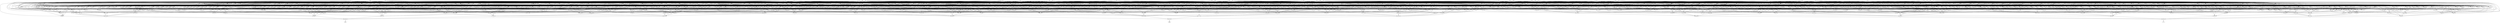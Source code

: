 digraph G {
    558 -> 589;
    631 -> 589;
    366 -> 589;
    551 -> 589;
    693 -> 589;
    578 -> 589;
    604 -> 558;
    485 -> 558;
    870 -> 558;
    573 -> 558;
    528 -> 558;
    680 -> 558;
    633 -> 604;
    595 -> 604;
    1038 -> 604;
    742 -> 604;
    559 -> 604;
    727 -> 633;
    622 -> 633;
    655 -> 633;
    717 -> 633;
    627 -> 633;
    576 -> 633;
    359 -> 717;
    807 -> 717;
    588 -> 359;
    1009 -> 359;
    515 -> 359;
    526 -> 359;
    956 -> 359;
    521 -> 807;
    544 -> 807;
    507 -> 807;
    864 -> 807;
    572 -> 576;
    591 -> 576;
    701 -> 576;
    807 -> 576;
    359 -> 576;
    606 -> 576;
    733 -> 606;
    655 -> 606;
    622 -> 606;
    607 -> 701;
    627 -> 701;
    521 -> 572;
    548 -> 572;
    507 -> 572;
    607 -> 591;
    685 -> 591;
    627 -> 591;
    727 -> 742;
    925 -> 742;
    655 -> 742;
    627 -> 742;
    595 -> 925;
    544 -> 925;
    383 -> 925;
    572 -> 925;
    493 -> 925;
    588 -> 493;
    1009 -> 493;
    515 -> 493;
    514 -> 493;
    526 -> 493;
    956 -> 493;
    791 -> 383;
    622 -> 383;
    491 -> 559;
    702 -> 559;
    398 -> 559;
    514 -> 1038;
    791 -> 1038;
    458 -> 485;
    413 -> 485;
    509 -> 485;
    647 -> 485;
    482 -> 485;
    533 -> 485;
    655 -> 482;
    733 -> 482;
    739 -> 482;
    498 -> 482;
    661 -> 482;
    807 -> 498;
    664 -> 498;
    491 -> 664;
    702 -> 664;
    497 -> 664;
    727 -> 661;
    622 -> 661;
    588 -> 739;
    1009 -> 739;
    514 -> 739;
    526 -> 739;
    791 -> 739;
    956 -> 739;
    521 -> 647;
    727 -> 647;
    526 -> 647;
    671 -> 647;
    655 -> 647;
    583 -> 647;
    544 -> 583;
    548 -> 583;
    491 -> 583;
    507 -> 583;
    702 -> 583;
    497 -> 583;
    588 -> 671;
    1009 -> 671;
    514 -> 671;
    791 -> 671;
    622 -> 671;
    956 -> 671;
    521 -> 458;
    733 -> 458;
    583 -> 458;
    668 -> 533;
    627 -> 533;
    727 -> 413;
    514 -> 413;
    791 -> 413;
    622 -> 413;
    588 -> 509;
    1009 -> 509;
    526 -> 509;
    956 -> 509;
    683 -> 870;
    475 -> 870;
    379 -> 870;
    1030 -> 870;
    505 -> 870;
    627 -> 870;
    676 -> 1030;
    771 -> 1030;
    593 -> 1030;
    456 -> 1030;
    715 -> 1030;
    606 -> 715;
    739 -> 715;
    521 -> 456;
    548 -> 456;
    491 -> 456;
    507 -> 456;
    702 -> 456;
    497 -> 456;
    588 -> 676;
    1009 -> 676;
    514 -> 676;
    526 -> 676;
    864 -> 676;
    956 -> 676;
    655 -> 771;
    791 -> 771;
    622 -> 771;
    521 -> 593;
    733 -> 593;
    491 -> 593;
    507 -> 593;
    702 -> 593;
    497 -> 593;
    864 -> 505;
    607 -> 505;
    715 -> 505;
    668 -> 505;
    942 -> 505;
    686 -> 505;
    771 -> 686;
    684 -> 686;
    712 -> 686;
    695 -> 686;
    544 -> 684;
    491 -> 684;
    507 -> 684;
    702 -> 684;
    706 -> 684;
    497 -> 684;
    1009 -> 712;
    864 -> 712;
    607 -> 712;
    956 -> 712;
    588 -> 695;
    514 -> 695;
    668 -> 695;
    685 -> 695;
    521 -> 942;
    544 -> 942;
    491 -> 942;
    507 -> 942;
    702 -> 942;
    497 -> 942;
    1038 -> 683;
    691 -> 683;
    478 -> 683;
    650 -> 683;
    684 -> 683;
    588 -> 691;
    1009 -> 691;
    956 -> 691;
    668 -> 478;
    685 -> 478;
    548 -> 650;
    655 -> 650;
    622 -> 650;
    607 -> 379;
    685 -> 379;
    668 -> 379;
    1009 -> 475;
    607 -> 475;
    956 -> 475;
    730 -> 573;
    432 -> 573;
    708 -> 573;
    657 -> 573;
    701 -> 573;
    530 -> 657;
    495 -> 657;
    778 -> 657;
    710 -> 657;
    521 -> 657;
    655 -> 657;
    595 -> 778;
    507 -> 778;
    562 -> 778;
    559 -> 778;
    493 -> 778;
    544 -> 562;
    548 -> 562;
    595 -> 495;
    1031 -> 495;
    493 -> 495;
    729 -> 495;
    548 -> 729;
    791 -> 729;
    622 -> 729;
    500 -> 530;
    720 -> 530;
    544 -> 500;
    491 -> 500;
    507 -> 500;
    702 -> 720;
    398 -> 720;
    473 -> 720;
    730 -> 710;
    791 -> 710;
    622 -> 710;
    367 -> 710;
    595 -> 708;
    367 -> 708;
    807 -> 708;
    493 -> 708;
    559 -> 708;
    1038 -> 708;
    655 -> 432;
    622 -> 432;
    736 -> 528;
    791 -> 528;
    462 -> 528;
    1037 -> 528;
    661 -> 528;
    637 -> 528;
    659 -> 1037;
    720 -> 1037;
    652 -> 1037;
    737 -> 1037;
    595 -> 659;
    521 -> 659;
    1031 -> 659;
    493 -> 659;
    1038 -> 659;
    595 -> 737;
    730 -> 737;
    367 -> 737;
    1038 -> 737;
    493 -> 737;
    924 -> 737;
    521 -> 924;
    548 -> 924;
    491 -> 924;
    507 -> 924;
    702 -> 924;
    398 -> 924;
    548 -> 652;
    491 -> 652;
    507 -> 652;
    590 -> 736;
    720 -> 736;
    559 -> 736;
    613 -> 736;
    521 -> 613;
    507 -> 613;
    730 -> 613;
    367 -> 613;
    521 -> 590;
    491 -> 590;
    507 -> 590;
    1031 -> 590;
    738 -> 462;
    381 -> 462;
    595 -> 738;
    588 -> 738;
    1009 -> 738;
    515 -> 738;
    514 -> 738;
    526 -> 738;
    1009 -> 381;
    864 -> 381;
    956 -> 381;
    685 -> 637;
    627 -> 637;
    725 -> 680;
    364 -> 680;
    442 -> 680;
    709 -> 680;
    691 -> 680;
    627 -> 680;
    521 -> 709;
    727 -> 709;
    478 -> 709;
    583 -> 709;
    740 -> 709;
    655 -> 709;
    514 -> 740;
    791 -> 740;
    622 -> 740;
    626 -> 725;
    590 -> 725;
    664 -> 725;
    613 -> 725;
    569 -> 725;
    514 -> 569;
    526 -> 569;
    702 -> 626;
    497 -> 626;
    473 -> 626;
    727 -> 364;
    791 -> 364;
    622 -> 364;
    864 -> 442;
    685 -> 442;
    668 -> 442;
    744 -> 631;
    563 -> 631;
    611 -> 631;
    751 -> 631;
    752 -> 631;
    755 -> 631;
    364 -> 744;
    338 -> 744;
    753 -> 744;
    575 -> 744;
    469 -> 744;
    727 -> 575;
    925 -> 575;
    717 -> 575;
    543 -> 575;
    666 -> 575;
    595 -> 543;
    727 -> 543;
    514 -> 543;
    383 -> 543;
    733 -> 666;
    559 -> 666;
    627 -> 666;
    465 -> 469;
    464 -> 469;
    463 -> 469;
    886 -> 469;
    890 -> 469;
    448 -> 469;
    443 -> 448;
    600 -> 448;
    494 -> 448;
    437 -> 448;
    759 -> 448;
    595 -> 448;
    668 -> 443;
    607 -> 443;
    685 -> 443;
    645 -> 600;
    1009 -> 600;
    864 -> 600;
    640 -> 600;
    791 -> 759;
    434 -> 759;
    727 -> 759;
    622 -> 759;
    544 -> 759;
    588 -> 437;
    1009 -> 437;
    514 -> 437;
    526 -> 437;
    640 -> 437;
    668 -> 437;
    521 -> 464;
    733 -> 464;
    655 -> 464;
    583 -> 464;
    607 -> 463;
    956 -> 463;
    668 -> 463;
    740 -> 463;
    568 -> 463;
    627 -> 463;
    588 -> 568;
    1009 -> 568;
    526 -> 568;
    588 -> 886;
    514 -> 886;
    649 -> 886;
    478 -> 886;
    425 -> 886;
    1009 -> 649;
    956 -> 649;
    864 -> 890;
    445 -> 890;
    658 -> 890;
    490 -> 890;
    627 -> 890;
    588 -> 490;
    514 -> 490;
    526 -> 490;
    640 -> 445;
    668 -> 445;
    645 -> 658;
    1009 -> 658;
    956 -> 658;
    791 -> 465;
    434 -> 465;
    727 -> 465;
    622 -> 465;
    543 -> 753;
    423 -> 753;
    420 -> 753;
    454 -> 753;
    398 -> 753;
    637 -> 753;
    514 -> 454;
    423 -> 454;
    548 -> 454;
    538 -> 454;
    595 -> 454;
    692 -> 454;
    645 -> 538;
    588 -> 538;
    1009 -> 538;
    515 -> 538;
    514 -> 538;
    526 -> 538;
    645 -> 423;
    588 -> 423;
    1009 -> 423;
    515 -> 423;
    526 -> 423;
    864 -> 423;
    727 -> 692;
    434 -> 692;
    622 -> 692;
    595 -> 420;
    548 -> 420;
    727 -> 420;
    538 -> 420;
    383 -> 420;
    510 -> 338;
    595 -> 338;
    648 -> 338;
    493 -> 338;
    725 -> 338;
    418 -> 338;
    956 -> 418;
    520 -> 418;
    345 -> 418;
    588 -> 345;
    1009 -> 345;
    515 -> 345;
    864 -> 520;
    685 -> 520;
    627 -> 520;
    685 -> 510;
    652 -> 510;
    864 -> 510;
    500 -> 510;
    627 -> 510;
    702 -> 648;
    706 -> 648;
    398 -> 648;
    410 -> 563;
    775 -> 563;
    630 -> 563;
    481 -> 630;
    470 -> 630;
    403 -> 630;
    637 -> 630;
    584 -> 630;
    548 -> 403;
    727 -> 403;
    434 -> 403;
    402 -> 403;
    345 -> 403;
    514 -> 402;
    526 -> 402;
    622 -> 402;
    548 -> 481;
    727 -> 481;
    622 -> 481;
    588 -> 470;
    1009 -> 470;
    515 -> 470;
    514 -> 470;
    526 -> 470;
    791 -> 470;
    645 -> 584;
    956 -> 584;
    956 -> 775;
    470 -> 775;
    456 -> 775;
    655 -> 410;
    733 -> 410;
    727 -> 410;
    622 -> 410;
    685 -> 410;
    627 -> 410;
    1008 -> 611;
    886 -> 611;
    610 -> 611;
    395 -> 611;
    951 -> 611;
    553 -> 610;
    393 -> 610;
    509 -> 610;
    661 -> 610;
    685 -> 553;
    533 -> 553;
    1009 -> 393;
    956 -> 393;
    569 -> 1008;
    691 -> 1008;
    494 -> 1008;
    668 -> 1008;
    607 -> 1008;
    394 -> 395;
    679 -> 395;
    456 -> 395;
    565 -> 395;
    521 -> 394;
    548 -> 394;
    491 -> 394;
    507 -> 394;
    730 -> 565;
    514 -> 565;
    791 -> 565;
    367 -> 565;
    702 -> 679;
    497 -> 679;
    514 -> 679;
    1031 -> 679;
    791 -> 679;
    473 -> 679;
    655 -> 951;
    434 -> 951;
    622 -> 951;
    426 -> 751;
    393 -> 751;
    640 -> 751;
    539 -> 751;
    391 -> 751;
    692 -> 751;
    661 -> 426;
    388 -> 426;
    544 -> 426;
    406 -> 426;
    655 -> 406;
    727 -> 406;
    434 -> 406;
    478 -> 406;
    387 -> 406;
    544 -> 406;
    588 -> 387;
    514 -> 387;
    622 -> 387;
    588 -> 388;
    514 -> 388;
    791 -> 388;
    668 -> 388;
    685 -> 388;
    990 -> 391;
    595 -> 391;
    494 -> 391;
    588 -> 990;
    1009 -> 990;
    514 -> 990;
    526 -> 990;
    668 -> 990;
    607 -> 990;
    443 -> 539;
    813 -> 539;
    494 -> 539;
    588 -> 813;
    1009 -> 813;
    514 -> 813;
    956 -> 813;
    465 -> 752;
    982 -> 752;
    378 -> 752;
    375 -> 752;
    376 -> 752;
    374 -> 752;
    731 -> 375;
    725 -> 375;
    771 -> 375;
    1029 -> 375;
    607 -> 731;
    345 -> 731;
    365 -> 731;
    637 -> 731;
    864 -> 365;
    956 -> 365;
    650 -> 1029;
    739 -> 1029;
    691 -> 1029;
    732 -> 1029;
    888 -> 1029;
    548 -> 732;
    655 -> 732;
    434 -> 732;
    514 -> 732;
    526 -> 732;
    622 -> 732;
    645 -> 888;
    607 -> 888;
    685 -> 888;
    668 -> 888;
    627 -> 888;
    747 -> 374;
    591 -> 374;
    584 -> 374;
    619 -> 374;
    835 -> 374;
    565 -> 835;
    432 -> 835;
    942 -> 835;
    746 -> 835;
    679 -> 835;
    521 -> 746;
    544 -> 746;
    491 -> 746;
    507 -> 746;
    655 -> 746;
    622 -> 746;
    345 -> 747;
    732 -> 747;
    650 -> 747;
    470 -> 747;
    533 -> 619;
    863 -> 619;
    588 -> 863;
    1009 -> 863;
    526 -> 863;
    864 -> 863;
    607 -> 863;
    956 -> 863;
    733 -> 378;
    987 -> 378;
    765 -> 378;
    350 -> 765;
    942 -> 765;
    388 -> 765;
    1009 -> 350;
    864 -> 350;
    956 -> 350;
    727 -> 987;
    622 -> 987;
    627 -> 987;
    569 -> 982;
    348 -> 982;
    494 -> 982;
    816 -> 982;
    358 -> 816;
    595 -> 816;
    494 -> 816;
    588 -> 358;
    1009 -> 358;
    514 -> 358;
    668 -> 358;
    607 -> 358;
    685 -> 358;
    588 -> 348;
    1009 -> 348;
    515 -> 348;
    607 -> 348;
    777 -> 376;
    524 -> 376;
    534 -> 376;
    395 -> 376;
    681 -> 376;
    668 -> 376;
    1009 -> 524;
    864 -> 524;
    607 -> 524;
    347 -> 524;
    569 -> 524;
    645 -> 347;
    640 -> 347;
    956 -> 347;
    727 -> 777;
    514 -> 777;
    526 -> 777;
    537 -> 777;
    393 -> 777;
    645 -> 537;
    864 -> 537;
    640 -> 537;
    393 -> 534;
    661 -> 534;
    615 -> 534;
    588 -> 615;
    515 -> 615;
    526 -> 615;
    685 -> 615;
    627 -> 615;
    544 -> 681;
    627 -> 681;
    727 -> 755;
    864 -> 755;
    643 -> 755;
    637 -> 755;
    835 -> 755;
    1014 -> 755;
    595 -> 643;
    383 -> 643;
    363 -> 643;
    648 -> 643;
    493 -> 643;
    491 -> 363;
    507 -> 363;
    701 -> 1014;
    691 -> 1014;
    344 -> 1014;
    864 -> 344;
    668 -> 344;
    685 -> 344;
    692 -> 366;
    778 -> 366;
    627 -> 366;
    635 -> 366;
    624 -> 366;
    341 -> 366;
    462 -> 341;
    501 -> 341;
    590 -> 341;
    644 -> 341;
    503 -> 341;
    720 -> 341;
    727 -> 503;
    495 -> 503;
    335 -> 503;
    521 -> 503;
    681 -> 503;
    363 -> 503;
    595 -> 335;
    1031 -> 335;
    864 -> 335;
    1038 -> 335;
    493 -> 335;
    661 -> 335;
    510 -> 644;
    655 -> 644;
    622 -> 644;
    659 -> 644;
    701 -> 644;
    591 -> 501;
    771 -> 501;
    516 -> 635;
    738 -> 635;
    595 -> 635;
    628 -> 635;
    398 -> 635;
    465 -> 635;
    538 -> 628;
    412 -> 628;
    544 -> 412;
    864 -> 412;
    645 -> 516;
    544 -> 516;
    548 -> 516;
    864 -> 624;
    607 -> 624;
    685 -> 624;
    333 -> 624;
    699 -> 624;
    331 -> 624;
    678 -> 699;
    1052 -> 699;
    544 -> 678;
    491 -> 678;
    507 -> 678;
    702 -> 678;
    434 -> 678;
    497 -> 678;
    727 -> 1052;
    514 -> 1052;
    622 -> 1052;
    771 -> 333;
    593 -> 333;
    330 -> 333;
    588 -> 330;
    1009 -> 330;
    515 -> 330;
    514 -> 330;
    526 -> 330;
    956 -> 330;
    588 -> 331;
    1009 -> 331;
    526 -> 331;
    864 -> 331;
    956 -> 331;
    668 -> 331;
    329 -> 551;
    399 -> 551;
    499 -> 551;
    899 -> 551;
    734 -> 551;
    513 -> 551;
    441 -> 329;
    594 -> 329;
    612 -> 329;
    382 -> 329;
    634 -> 329;
    450 -> 329;
    951 -> 634;
    465 -> 634;
    519 -> 634;
    579 -> 634;
    425 -> 634;
    493 -> 634;
    595 -> 519;
    432 -> 519;
    359 -> 519;
    1038 -> 519;
    497 -> 519;
    864 -> 450;
    771 -> 450;
    441 -> 450;
    606 -> 450;
    775 -> 450;
    591 -> 450;
    595 -> 441;
    521 -> 441;
    733 -> 441;
    507 -> 441;
    559 -> 441;
    493 -> 441;
    766 -> 594;
    326 -> 594;
    544 -> 766;
    548 -> 766;
    727 -> 766;
    434 -> 766;
    514 -> 766;
    622 -> 766;
    544 -> 326;
    548 -> 326;
    727 -> 326;
    514 -> 326;
    791 -> 326;
    622 -> 326;
    526 -> 612;
    486 -> 612;
    584 -> 612;
    533 -> 612;
    588 -> 486;
    1009 -> 486;
    727 -> 382;
    791 -> 382;
    622 -> 382;
    864 -> 382;
    685 -> 382;
    627 -> 382;
    698 -> 399;
    377 -> 399;
    763 -> 399;
    352 -> 399;
    642 -> 399;
    1035 -> 399;
    701 -> 642;
    951 -> 642;
    330 -> 642;
    461 -> 642;
    640 -> 642;
    760 -> 642;
    607 -> 461;
    681 -> 461;
    425 -> 461;
    1009 -> 461;
    956 -> 461;
    478 -> 461;
    645 -> 760;
    864 -> 760;
    762 -> 1035;
    414 -> 1035;
    479 -> 1035;
    727 -> 479;
    442 -> 479;
    402 -> 479;
    372 -> 479;
    691 -> 479;
    627 -> 479;
    491 -> 372;
    507 -> 372;
    702 -> 372;
    434 -> 372;
    497 -> 372;
    607 -> 414;
    520 -> 414;
    668 -> 414;
    691 -> 414;
    526 -> 762;
    735 -> 762;
    372 -> 762;
    655 -> 735;
    514 -> 735;
    622 -> 735;
    539 -> 698;
    994 -> 698;
    791 -> 994;
    434 -> 994;
    655 -> 994;
    622 -> 994;
    579 -> 377;
    771 -> 377;
    425 -> 377;
    493 -> 377;
    661 -> 763;
    432 -> 763;
    470 -> 763;
    544 -> 763;
    640 -> 763;
    1031 -> 352;
    942 -> 352;
    987 -> 352;
    331 -> 352;
    473 -> 352;
    1038 -> 352;
    767 -> 499;
    514 -> 499;
    772 -> 499;
    486 -> 499;
    586 -> 499;
    462 -> 586;
    501 -> 586;
    559 -> 586;
    613 -> 586;
    791 -> 767;
    595 -> 767;
    544 -> 767;
    432 -> 767;
    776 -> 767;
    655 -> 776;
    434 -> 776;
    622 -> 776;
    544 -> 776;
    595 -> 776;
    668 -> 772;
    640 -> 772;
    685 -> 772;
    712 -> 899;
    615 -> 899;
    621 -> 899;
    595 -> 899;
    493 -> 899;
    920 -> 899;
    501 -> 920;
    652 -> 920;
    648 -> 920;
    1038 -> 621;
    432 -> 621;
    780 -> 621;
    491 -> 780;
    507 -> 780;
    702 -> 780;
    706 -> 780;
    497 -> 780;
    816 -> 734;
    951 -> 734;
    771 -> 734;
    1008 -> 734;
    782 -> 734;
    534 -> 782;
    1052 -> 782;
    784 -> 782;
    692 -> 782;
    785 -> 782;
    787 -> 785;
    792 -> 785;
    668 -> 785;
    588 -> 787;
    1009 -> 787;
    956 -> 787;
    514 -> 792;
    526 -> 792;
    425 -> 792;
    548 -> 784;
    491 -> 784;
    507 -> 784;
    702 -> 784;
    434 -> 784;
    497 -> 784;
    794 -> 513;
    867 -> 513;
    801 -> 513;
    343 -> 513;
    800 -> 513;
    768 -> 513;
    799 -> 800;
    612 -> 800;
    682 -> 800;
    428 -> 800;
    802 -> 800;
    607 -> 800;
    533 -> 802;
    490 -> 802;
    475 -> 802;
    942 -> 428;
    400 -> 428;
    473 -> 428;
    521 -> 428;
    632 -> 428;
    583 -> 428;
    548 -> 400;
    655 -> 400;
    1031 -> 400;
    791 -> 400;
    622 -> 400;
    655 -> 632;
    730 -> 632;
    791 -> 632;
    622 -> 632;
    367 -> 632;
    803 -> 799;
    804 -> 799;
    544 -> 803;
    548 -> 803;
    655 -> 803;
    434 -> 803;
    514 -> 803;
    622 -> 803;
    544 -> 804;
    548 -> 804;
    655 -> 804;
    514 -> 804;
    791 -> 804;
    622 -> 804;
    864 -> 682;
    445 -> 682;
    658 -> 682;
    994 -> 682;
    490 -> 682;
    627 -> 682;
    599 -> 801;
    808 -> 801;
    691 -> 808;
    344 -> 808;
    1031 -> 599;
    473 -> 599;
    354 -> 599;
    987 -> 599;
    942 -> 599;
    1038 -> 599;
    730 -> 354;
    367 -> 354;
    655 -> 768;
    622 -> 768;
    701 -> 768;
    987 -> 768;
    814 -> 768;
    444 -> 768;
    595 -> 444;
    493 -> 444;
    559 -> 444;
    507 -> 814;
    434 -> 814;
    412 -> 814;
    322 -> 343;
    727 -> 343;
    440 -> 343;
    627 -> 343;
    817 -> 343;
    818 -> 343;
    729 -> 322;
    891 -> 322;
    942 -> 322;
    521 -> 322;
    710 -> 322;
    583 -> 322;
    1031 -> 891;
    473 -> 891;
    738 -> 817;
    825 -> 817;
    381 -> 817;
    595 -> 817;
    409 -> 817;
    493 -> 817;
    548 -> 409;
    507 -> 409;
    655 -> 409;
    434 -> 409;
    622 -> 409;
    507 -> 825;
    655 -> 825;
    434 -> 825;
    622 -> 825;
    491 -> 818;
    702 -> 818;
    398 -> 818;
    607 -> 818;
    637 -> 818;
    588 -> 440;
    1009 -> 440;
    514 -> 440;
    526 -> 440;
    956 -> 440;
    668 -> 440;
    475 -> 867;
    615 -> 867;
    394 -> 794;
    679 -> 794;
    456 -> 794;
    565 -> 794;
    432 -> 794;
    459 -> 693;
    467 -> 693;
    580 -> 693;
    826 -> 693;
    828 -> 693;
    829 -> 693;
    831 -> 459;
    832 -> 459;
    834 -> 459;
    852 -> 459;
    371 -> 459;
    836 -> 459;
    414 -> 836;
    725 -> 836;
    771 -> 836;
    474 -> 836;
    595 -> 474;
    359 -> 474;
    924 -> 474;
    410 -> 474;
    1038 -> 474;
    936 -> 832;
    364 -> 832;
    391 -> 832;
    539 -> 832;
    771 -> 832;
    951 -> 832;
    787 -> 936;
    425 -> 936;
    668 -> 936;
    494 -> 936;
    348 -> 936;
    569 -> 936;
    384 -> 834;
    840 -> 834;
    842 -> 834;
    726 -> 834;
    757 -> 834;
    646 -> 834;
    864 -> 384;
    668 -> 384;
    607 -> 384;
    845 -> 384;
    637 -> 384;
    645 -> 845;
    1009 -> 845;
    515 -> 845;
    526 -> 845;
    640 -> 845;
    956 -> 845;
    727 -> 840;
    434 -> 840;
    956 -> 840;
    849 -> 840;
    402 -> 840;
    544 -> 840;
    588 -> 849;
    1009 -> 849;
    640 -> 849;
    668 -> 849;
    850 -> 757;
    658 -> 757;
    847 -> 757;
    465 -> 757;
    821 -> 757;
    480 -> 757;
    727 -> 847;
    864 -> 847;
    640 -> 847;
    685 -> 847;
    627 -> 847;
    515 -> 850;
    526 -> 850;
    668 -> 850;
    1009 -> 821;
    668 -> 821;
    956 -> 821;
    588 -> 480;
    514 -> 480;
    579 -> 480;
    685 -> 480;
    1038 -> 842;
    691 -> 842;
    478 -> 842;
    853 -> 842;
    655 -> 853;
    622 -> 853;
    544 -> 853;
    640 -> 853;
    537 -> 726;
    821 -> 726;
    579 -> 726;
    685 -> 726;
    457 -> 646;
    344 -> 646;
    347 -> 646;
    956 -> 646;
    323 -> 646;
    849 -> 646;
    544 -> 457;
    727 -> 457;
    1009 -> 457;
    627 -> 457;
    655 -> 323;
    434 -> 323;
    514 -> 323;
    526 -> 323;
    622 -> 323;
    544 -> 323;
    607 -> 852;
    520 -> 852;
    668 -> 852;
    492 -> 852;
    792 -> 852;
    857 -> 852;
    1009 -> 492;
    347 -> 492;
    569 -> 492;
    645 -> 857;
    1009 -> 857;
    864 -> 857;
    640 -> 857;
    668 -> 857;
    956 -> 857;
    951 -> 371;
    859 -> 371;
    860 -> 371;
    865 -> 371;
    868 -> 371;
    821 -> 859;
    480 -> 859;
    791 -> 868;
    437 -> 868;
    595 -> 868;
    544 -> 868;
    432 -> 868;
    537 -> 860;
    508 -> 860;
    869 -> 860;
    1009 -> 508;
    668 -> 508;
    956 -> 508;
    685 -> 508;
    864 -> 869;
    640 -> 869;
    494 -> 869;
    607 -> 869;
    791 -> 865;
    956 -> 865;
    849 -> 865;
    544 -> 865;
    432 -> 865;
    569 -> 865;
    791 -> 831;
    956 -> 831;
    849 -> 831;
    544 -> 831;
    569 -> 831;
    661 -> 831;
    484 -> 467;
    444 -> 467;
    517 -> 467;
    429 -> 467;
    900 -> 467;
    871 -> 467;
    816 -> 900;
    886 -> 900;
    339 -> 900;
    925 -> 900;
    771 -> 900;
    733 -> 339;
    655 -> 339;
    559 -> 339;
    701 -> 339;
    872 -> 871;
    879 -> 871;
    617 -> 871;
    708 -> 871;
    645 -> 871;
    553 -> 871;
    565 -> 617;
    987 -> 617;
    739 -> 879;
    481 -> 879;
    548 -> 872;
    727 -> 872;
    434 -> 872;
    402 -> 872;
    691 -> 872;
    875 -> 429;
    670 -> 429;
    553 -> 429;
    877 -> 429;
    643 -> 429;
    676 -> 875;
    364 -> 875;
    739 -> 875;
    481 -> 875;
    593 -> 670;
    878 -> 670;
    521 -> 878;
    491 -> 878;
    507 -> 878;
    702 -> 878;
    497 -> 878;
    655 -> 878;
    655 -> 877;
    864 -> 877;
    607 -> 877;
    637 -> 877;
    730 -> 517;
    432 -> 517;
    591 -> 517;
    924 -> 517;
    525 -> 517;
    595 -> 525;
    367 -> 525;
    1038 -> 525;
    493 -> 525;
    521 -> 484;
    507 -> 484;
    382 -> 484;
    655 -> 484;
    951 -> 580;
    391 -> 580;
    881 -> 580;
    1042 -> 580;
    882 -> 1042;
    735 -> 1042;
    784 -> 1042;
    465 -> 1042;
    885 -> 1042;
    607 -> 882;
    956 -> 882;
    668 -> 882;
    637 -> 882;
    568 -> 882;
    787 -> 885;
    887 -> 885;
    579 -> 885;
    514 -> 887;
    526 -> 887;
    668 -> 887;
    850 -> 881;
    887 -> 881;
    658 -> 881;
    869 -> 881;
    364 -> 826;
    785 -> 826;
    692 -> 826;
    1008 -> 826;
    889 -> 826;
    867 -> 889;
    735 -> 889;
    784 -> 889;
    625 -> 889;
    978 -> 889;
    583 -> 978;
    951 -> 978;
    701 -> 625;
    892 -> 625;
    588 -> 892;
    1009 -> 892;
    514 -> 892;
    668 -> 892;
    956 -> 892;
    685 -> 892;
    640 -> 828;
    345 -> 828;
    894 -> 828;
    895 -> 828;
    609 -> 828;
    896 -> 828;
    637 -> 609;
    364 -> 609;
    330 -> 609;
    897 -> 609;
    802 -> 609;
    978 -> 609;
    548 -> 897;
    491 -> 897;
    507 -> 897;
    702 -> 897;
    706 -> 897;
    497 -> 897;
    535 -> 895;
    465 -> 895;
    344 -> 895;
    627 -> 895;
    514 -> 535;
    584 -> 535;
    486 -> 535;
    640 -> 535;
    1014 -> 896;
    731 -> 896;
    762 -> 896;
    898 -> 896;
    511 -> 896;
    446 -> 896;
    413 -> 511;
    350 -> 511;
    615 -> 511;
    780 -> 511;
    678 -> 898;
    735 -> 898;
    685 -> 446;
    509 -> 446;
    1052 -> 446;
    784 -> 446;
    533 -> 446;
    655 -> 894;
    727 -> 894;
    434 -> 894;
    544 -> 894;
    402 -> 894;
    902 -> 829;
    917 -> 829;
    903 -> 829;
    529 -> 829;
    905 -> 829;
    906 -> 829;
    627 -> 903;
    440 -> 903;
    675 -> 903;
    822 -> 903;
    327 -> 903;
    654 -> 903;
    595 -> 822;
    425 -> 822;
    493 -> 822;
    497 -> 822;
    951 -> 822;
    514 -> 327;
    759 -> 327;
    772 -> 327;
    595 -> 327;
    486 -> 327;
    465 -> 654;
    760 -> 654;
    330 -> 654;
    640 -> 654;
    627 -> 654;
    583 -> 675;
    692 -> 675;
    847 -> 529;
    887 -> 529;
    658 -> 529;
    908 -> 529;
    713 -> 529;
    486 -> 908;
    584 -> 908;
    803 -> 908;
    346 -> 908;
    668 -> 346;
    607 -> 346;
    685 -> 346;
    627 -> 346;
    584 -> 713;
    486 -> 713;
    804 -> 713;
    346 -> 713;
    437 -> 713;
    776 -> 713;
    535 -> 902;
    701 -> 902;
    344 -> 902;
    994 -> 902;
    699 -> 917;
    691 -> 917;
    344 -> 917;
    627 -> 917;
    645 -> 905;
    883 -> 905;
    594 -> 905;
    874 -> 905;
    783 -> 905;
    987 -> 783;
    331 -> 783;
    942 -> 783;
    565 -> 783;
    866 -> 783;
    704 -> 783;
    864 -> 866;
    640 -> 866;
    956 -> 866;
    645 -> 704;
    1009 -> 704;
    515 -> 704;
    526 -> 704;
    668 -> 704;
    425 -> 704;
    727 -> 874;
    956 -> 874;
    402 -> 874;
    372 -> 874;
    345 -> 874;
    520 -> 874;
    588 -> 883;
    1009 -> 883;
    668 -> 883;
    956 -> 883;
    685 -> 883;
    627 -> 883;
    543 -> 906;
    359 -> 906;
    497 -> 906;
    619 -> 906;
    898 -> 906;
    909 -> 906;
    514 -> 909;
    583 -> 909;
    692 -> 909;
    883 -> 909;
    937 -> 909;
    592 -> 909;
    514 -> 937;
    515 -> 937;
    645 -> 937;
    1009 -> 937;
    526 -> 937;
    668 -> 937;
    864 -> 592;
    640 -> 592;
    595 -> 592;
    494 -> 592;
    607 -> 592;
    719 -> 578;
    985 -> 578;
    774 -> 578;
    911 -> 578;
    912 -> 578;
    554 -> 578;
    748 -> 554;
    714 -> 554;
    701 -> 554;
    914 -> 554;
    788 -> 554;
    915 -> 554;
    918 -> 788;
    701 -> 788;
    921 -> 788;
    356 -> 788;
    398 -> 788;
    926 -> 918;
    412 -> 918;
    538 -> 918;
    771 -> 918;
    738 -> 918;
    516 -> 918;
    791 -> 926;
    434 -> 926;
    595 -> 926;
    655 -> 926;
    622 -> 926;
    701 -> 356;
    738 -> 356;
    951 -> 356;
    516 -> 356;
    595 -> 921;
    548 -> 921;
    951 -> 921;
    591 -> 921;
    538 -> 921;
    927 -> 914;
    993 -> 914;
    608 -> 914;
    458 -> 914;
    901 -> 914;
    627 -> 914;
    595 -> 927;
    359 -> 927;
    1038 -> 927;
    661 -> 901;
    350 -> 901;
    942 -> 901;
    388 -> 901;
    655 -> 901;
    393 -> 608;
    661 -> 608;
    388 -> 608;
    500 -> 993;
    648 -> 993;
    481 -> 993;
    866 -> 915;
    764 -> 915;
    929 -> 915;
    885 -> 915;
    994 -> 915;
    579 -> 915;
    994 -> 929;
    465 -> 929;
    857 -> 929;
    345 -> 929;
    956 -> 929;
    569 -> 929;
    645 -> 764;
    1009 -> 764;
    515 -> 764;
    526 -> 764;
    668 -> 764;
    927 -> 748;
    650 -> 748;
    1056 -> 748;
    500 -> 748;
    648 -> 748;
    595 -> 1056;
    655 -> 1056;
    864 -> 1056;
    383 -> 1056;
    493 -> 1056;
    464 -> 714;
    691 -> 714;
    740 -> 714;
    478 -> 714;
    765 -> 714;
    606 -> 714;
    930 -> 719;
    1038 -> 719;
    691 -> 719;
    931 -> 719;
    478 -> 719;
    627 -> 719;
    514 -> 931;
    486 -> 931;
    365 -> 931;
    932 -> 931;
    364 -> 932;
    684 -> 932;
    684 -> 930;
    481 -> 930;
    934 -> 774;
    607 -> 774;
    533 -> 774;
    968 -> 774;
    507 -> 968;
    692 -> 968;
    462 -> 968;
    545 -> 968;
    559 -> 968;
    637 -> 968;
    595 -> 545;
    507 -> 545;
    434 -> 545;
    481 -> 545;
    493 -> 545;
    676 -> 934;
    771 -> 934;
    684 -> 934;
    935 -> 934;
    739 -> 935;
    650 -> 935;
    684 -> 935;
    951 -> 911;
    701 -> 911;
    778 -> 911;
    779 -> 911;
    938 -> 911;
    621 -> 938;
    863 -> 938;
    882 -> 938;
    794 -> 938;
    656 -> 938;
    553 -> 938;
    490 -> 656;
    771 -> 656;
    475 -> 656;
    897 -> 656;
    322 -> 779;
    727 -> 779;
    514 -> 779;
    883 -> 779;
    795 -> 912;
    913 -> 912;
    941 -> 912;
    944 -> 912;
    542 -> 912;
    332 -> 941;
    637 -> 941;
    330 -> 941;
    674 -> 941;
    945 -> 941;
    364 -> 945;
    676 -> 945;
    739 -> 945;
    481 -> 945;
    684 -> 945;
    533 -> 945;
    591 -> 674;
    771 -> 674;
    897 -> 674;
    878 -> 674;
    593 -> 674;
    382 -> 674;
    364 -> 332;
    440 -> 332;
    897 -> 332;
    413 -> 332;
    331 -> 332;
    780 -> 332;
    428 -> 542;
    625 -> 542;
    778 -> 542;
    948 -> 542;
    521 -> 948;
    727 -> 948;
    710 -> 948;
    627 -> 948;
    926 -> 913;
    514 -> 913;
    423 -> 913;
    587 -> 913;
    595 -> 587;
    548 -> 587;
    655 -> 587;
    538 -> 587;
    383 -> 587;
    859 -> 944;
    771 -> 944;
    364 -> 944;
    1008 -> 944;
    950 -> 944;
    595 -> 950;
    425 -> 950;
    493 -> 950;
    497 -> 950;
    692 -> 950;
    398 -> 795;
    607 -> 795;
    637 -> 795;
    701 -> 985;
    760 -> 985;
    330 -> 985;
    640 -> 985;
    391 -> 985;
    771 -> 985;
    952 -> 954;
    958 -> 954;
    959 -> 954;
    743 -> 954;
    960 -> 954;
    963 -> 954;
    956 -> 952;
    837 -> 952;
    689 -> 952;
    965 -> 952;
    811 -> 952;
    1022 -> 837;
    372 -> 837;
    967 -> 837;
    969 -> 837;
    526 -> 969;
    846 -> 969;
    458 -> 969;
    721 -> 969;
    1009 -> 846;
    494 -> 846;
    515 -> 846;
    1009 -> 1022;
    494 -> 1022;
    526 -> 1022;
    972 -> 1022;
    668 -> 1022;
    685 -> 972;
    721 -> 972;
    548 -> 967;
    640 -> 967;
    979 -> 811;
    466 -> 811;
    981 -> 811;
    367 -> 811;
    401 -> 811;
    353 -> 466;
    784 -> 466;
    983 -> 466;
    548 -> 983;
    473 -> 983;
    521 -> 983;
    363 -> 983;
    893 -> 983;
    655 -> 893;
    702 -> 893;
    434 -> 893;
    497 -> 893;
    655 -> 353;
    521 -> 353;
    1031 -> 353;
    988 -> 979;
    487 -> 979;
    897 -> 979;
    353 -> 979;
    548 -> 487;
    655 -> 487;
    521 -> 487;
    491 -> 988;
    507 -> 988;
    473 -> 988;
    702 -> 988;
    706 -> 988;
    497 -> 988;
    893 -> 981;
    880 -> 981;
    652 -> 981;
    989 -> 981;
    372 -> 981;
    548 -> 880;
    473 -> 880;
    521 -> 880;
    730 -> 880;
    548 -> 989;
    655 -> 989;
    521 -> 989;
    730 -> 989;
    1031 -> 989;
    991 -> 401;
    1019 -> 401;
    526 -> 991;
    685 -> 991;
    721 -> 991;
    1009 -> 1019;
    494 -> 1019;
    515 -> 1019;
    579 -> 1019;
    645 -> 689;
    992 -> 689;
    995 -> 689;
    862 -> 689;
    733 -> 689;
    430 -> 689;
    579 -> 862;
    864 -> 862;
    793 -> 862;
    997 -> 862;
    999 -> 862;
    967 -> 862;
    972 -> 999;
    1002 -> 999;
    645 -> 1002;
    1009 -> 1002;
    494 -> 1002;
    515 -> 1002;
    526 -> 1002;
    579 -> 1002;
    645 -> 793;
    1009 -> 793;
    640 -> 793;
    494 -> 997;
    515 -> 997;
    526 -> 997;
    685 -> 997;
    721 -> 997;
    1009 -> 995;
    579 -> 995;
    431 -> 995;
    797 -> 995;
    760 -> 995;
    515 -> 797;
    526 -> 797;
    607 -> 431;
    685 -> 431;
    721 -> 431;
    864 -> 992;
    1004 -> 992;
    972 -> 992;
    1009 -> 1004;
    494 -> 1004;
    515 -> 1004;
    526 -> 1004;
    579 -> 1004;
    521 -> 430;
    434 -> 430;
    581 -> 965;
    526 -> 965;
    1006 -> 965;
    1010 -> 965;
    1011 -> 965;
    640 -> 965;
    626 -> 1011;
    590 -> 1011;
    664 -> 1011;
    613 -> 1011;
    449 -> 1010;
    582 -> 1010;
    1009 -> 449;
    515 -> 449;
    526 -> 449;
    579 -> 449;
    607 -> 449;
    721 -> 449;
    864 -> 582;
    607 -> 582;
    685 -> 582;
    721 -> 582;
    626 -> 581;
    667 -> 581;
    664 -> 581;
    354 -> 581;
    572 -> 581;
    491 -> 667;
    702 -> 667;
    1031 -> 667;
    473 -> 667;
    1009 -> 1006;
    494 -> 1006;
    685 -> 1006;
    956 -> 1006;
    721 -> 1006;
    668 -> 1006;
    1012 -> 958;
    357 -> 958;
    724 -> 958;
    361 -> 958;
    453 -> 958;
    362 -> 958;
    662 -> 1012;
    943 -> 1012;
    919 -> 1012;
    1013 -> 1012;
    977 -> 1012;
    964 -> 1012;
    526 -> 919;
    996 -> 919;
    458 -> 919;
    721 -> 919;
    1009 -> 996;
    607 -> 996;
    956 -> 996;
    668 -> 996;
    1015 -> 964;
    350 -> 964;
    372 -> 964;
    430 -> 964;
    1016 -> 964;
    922 -> 964;
    730 -> 1016;
    367 -> 1016;
    1031 -> 1016;
    473 -> 1016;
    733 -> 1016;
    1020 -> 1016;
    655 -> 1020;
    434 -> 1020;
    412 -> 922;
    1002 -> 922;
    721 -> 922;
    1023 -> 1015;
    1025 -> 1015;
    997 -> 1015;
    1027 -> 1015;
    1009 -> 1027;
    640 -> 1027;
    956 -> 1027;
    1009 -> 1023;
    515 -> 1023;
    526 -> 1023;
    956 -> 1023;
    640 -> 1025;
    607 -> 1025;
    685 -> 1025;
    721 -> 1025;
    1032 -> 977;
    971 -> 977;
    824 -> 977;
    1033 -> 977;
    728 -> 977;
    1019 -> 977;
    807 -> 971;
    664 -> 971;
    655 -> 971;
    521 -> 1032;
    354 -> 1032;
    583 -> 1032;
    548 -> 1033;
    942 -> 1033;
    891 -> 1033;
    521 -> 1033;
    354 -> 1033;
    583 -> 1033;
    526 -> 728;
    721 -> 728;
    1009 -> 824;
    494 -> 824;
    668 -> 824;
    956 -> 824;
    721 -> 824;
    685 -> 824;
    769 -> 1013;
    972 -> 1013;
    668 -> 1013;
    858 -> 1013;
    1036 -> 1013;
    1033 -> 1013;
    494 -> 769;
    350 -> 769;
    372 -> 769;
    784 -> 769;
    475 -> 769;
    1039 -> 769;
    733 -> 1039;
    526 -> 1039;
    521 -> 1039;
    494 -> 1036;
    728 -> 1036;
    380 -> 1036;
    449 -> 1036;
    1009 -> 380;
    956 -> 380;
    668 -> 380;
    508 -> 858;
    1023 -> 858;
    1041 -> 858;
    607 -> 1041;
    721 -> 1041;
    350 -> 943;
    1043 -> 943;
    494 -> 1043;
    526 -> 1043;
    685 -> 1043;
    668 -> 1043;
    721 -> 1043;
    805 -> 662;
    928 -> 662;
    848 -> 662;
    1044 -> 662;
    988 -> 662;
    491 -> 928;
    507 -> 928;
    702 -> 928;
    706 -> 928;
    497 -> 928;
    521 -> 928;
    655 -> 805;
    521 -> 805;
    730 -> 805;
    1031 -> 805;
    655 -> 1044;
    521 -> 1044;
    730 -> 1044;
    655 -> 848;
    521 -> 848;
    367 -> 848;
    966 -> 357;
    992 -> 357;
    810 -> 357;
    986 -> 357;
    1045 -> 357;
    324 -> 357;
    760 -> 986;
    526 -> 986;
    556 -> 986;
    1048 -> 986;
    1049 -> 986;
    668 -> 986;
    412 -> 1049;
    562 -> 1049;
    494 -> 1049;
    728 -> 1049;
    658 -> 1049;
    434 -> 1048;
    791 -> 1048;
    1009 -> 556;
    579 -> 556;
    581 -> 324;
    640 -> 324;
    957 -> 324;
    1051 -> 324;
    716 -> 324;
    526 -> 324;
    972 -> 957;
    557 -> 957;
    1009 -> 557;
    494 -> 557;
    515 -> 557;
    956 -> 557;
    956 -> 716;
    1000 -> 716;
    431 -> 716;
    380 -> 716;
    1006 -> 716;
    760 -> 716;
    1009 -> 1000;
    494 -> 1000;
    515 -> 1000;
    685 -> 1000;
    721 -> 1000;
    733 -> 1051;
    521 -> 1051;
    1053 -> 810;
    1010 -> 810;
    1055 -> 810;
    363 -> 1055;
    1057 -> 1055;
    521 -> 1055;
    1059 -> 1055;
    970 -> 1055;
    372 -> 1055;
    1031 -> 970;
    473 -> 970;
    655 -> 970;
    730 -> 970;
    521 -> 970;
    473 -> 1057;
    655 -> 1057;
    702 -> 1057;
    434 -> 1057;
    497 -> 1057;
    367 -> 1057;
    655 -> 1059;
    521 -> 1059;
    1031 -> 1059;
    367 -> 1059;
    864 -> 1053;
    607 -> 1053;
    972 -> 1053;
    910 -> 1053;
    1009 -> 910;
    526 -> 910;
    956 -> 910;
    668 -> 910;
    928 -> 1045;
    805 -> 1045;
    431 -> 1045;
    638 -> 1045;
    438 -> 1045;
    1053 -> 1045;
    928 -> 438;
    435 -> 438;
    988 -> 438;
    848 -> 438;
    655 -> 435;
    1031 -> 435;
    367 -> 435;
    733 -> 638;
    928 -> 638;
    547 -> 638;
    897 -> 638;
    1039 -> 638;
    321 -> 638;
    1009 -> 547;
    515 -> 547;
    526 -> 547;
    864 -> 547;
    956 -> 547;
    1009 -> 321;
    515 -> 321;
    956 -> 321;
    988 -> 966;
    928 -> 966;
    805 -> 966;
    435 -> 966;
    848 -> 966;
    1044 -> 966;
    320 -> 724;
    318 -> 724;
    1047 -> 724;
    723 -> 724;
    579 -> 320;
    994 -> 320;
    425 -> 320;
    493 -> 320;
    316 -> 320;
    494 -> 316;
    434 -> 316;
    728 -> 316;
    583 -> 316;
    380 -> 316;
    478 -> 318;
    315 -> 318;
    712 -> 318;
    684 -> 318;
    314 -> 318;
    721 -> 318;
    864 -> 314;
    607 -> 314;
    910 -> 314;
    313 -> 314;
    1009 -> 313;
    494 -> 313;
    526 -> 313;
    864 -> 313;
    956 -> 313;
    668 -> 313;
    311 -> 315;
    942 -> 315;
    730 -> 311;
    367 -> 311;
    1031 -> 311;
    473 -> 311;
    310 -> 1047;
    1010 -> 1047;
    309 -> 1047;
    307 -> 1047;
    306 -> 1047;
    434 -> 307;
    824 -> 307;
    583 -> 307;
    370 -> 309;
    813 -> 309;
    443 -> 309;
    727 -> 309;
    791 -> 370;
    434 -> 370;
    655 -> 370;
    622 -> 370;
    640 -> 310;
    593 -> 310;
    548 -> 306;
    508 -> 306;
    1041 -> 306;
    684 -> 306;
    688 -> 723;
    1019 -> 723;
    728 -> 723;
    705 -> 723;
    966 -> 723;
    350 -> 705;
    997 -> 705;
    548 -> 688;
    354 -> 688;
    864 -> 688;
    891 -> 688;
    664 -> 688;
    305 -> 688;
    521 -> 305;
    544 -> 305;
    507 -> 305;
    994 -> 361;
    304 -> 361;
    319 -> 361;
    745 -> 361;
    303 -> 361;
    761 -> 361;
    1010 -> 745;
    372 -> 745;
    1051 -> 745;
    302 -> 745;
    864 -> 302;
    972 -> 302;
    301 -> 302;
    300 -> 302;
    658 -> 302;
    473 -> 301;
    730 -> 301;
    367 -> 301;
    1031 -> 301;
    655 -> 301;
    521 -> 301;
    515 -> 300;
    526 -> 300;
    607 -> 300;
    721 -> 300;
    956 -> 761;
    301 -> 761;
    312 -> 761;
    760 -> 761;
    299 -> 761;
    645 -> 299;
    473 -> 299;
    526 -> 299;
    365 -> 299;
    1044 -> 299;
    1000 -> 299;
    1009 -> 312;
    526 -> 312;
    607 -> 312;
    685 -> 312;
    668 -> 312;
    721 -> 312;
    425 -> 304;
    579 -> 304;
    493 -> 304;
    595 -> 304;
    515 -> 319;
    475 -> 319;
    557 -> 319;
    298 -> 319;
    645 -> 298;
    544 -> 298;
    548 -> 298;
    526 -> 298;
    721 -> 298;
    1004 -> 303;
    294 -> 303;
    372 -> 303;
    548 -> 303;
    449 -> 303;
    684 -> 303;
    864 -> 294;
    640 -> 294;
    685 -> 294;
    721 -> 294;
    456 -> 453;
    293 -> 453;
    733 -> 453;
    292 -> 453;
    289 -> 453;
    287 -> 453;
    285 -> 287;
    784 -> 287;
    1051 -> 287;
    1026 -> 287;
    351 -> 287;
    897 -> 351;
    1039 -> 351;
    536 -> 285;
    431 -> 285;
    1009 -> 536;
    515 -> 536;
    526 -> 536;
    579 -> 536;
    431 -> 1026;
    910 -> 1026;
    721 -> 289;
    678 -> 289;
    314 -> 289;
    781 -> 289;
    419 -> 289;
    823 -> 289;
    456 -> 419;
    1043 -> 419;
    1027 -> 419;
    655 -> 419;
    1019 -> 823;
    430 -> 823;
    298 -> 823;
    548 -> 781;
    494 -> 781;
    728 -> 781;
    684 -> 781;
    380 -> 781;
    478 -> 292;
    942 -> 292;
    712 -> 292;
    721 -> 292;
    536 -> 293;
    1025 -> 293;
    992 -> 362;
    943 -> 362;
    1055 -> 362;
    317 -> 362;
    665 -> 362;
    284 -> 362;
    971 -> 665;
    458 -> 665;
    824 -> 665;
    999 -> 317;
    967 -> 317;
    518 -> 317;
    1016 -> 317;
    579 -> 518;
    967 -> 518;
    431 -> 518;
    793 -> 518;
    797 -> 518;
    966 -> 284;
    688 -> 284;
    283 -> 284;
    1010 -> 284;
    282 -> 284;
    711 -> 284;
    1041 -> 283;
    910 -> 283;
    1023 -> 711;
    1025 -> 711;
    997 -> 711;
    1027 -> 711;
    350 -> 711;
    780 -> 711;
    607 -> 282;
    281 -> 282;
    972 -> 282;
    365 -> 282;
    1009 -> 281;
    515 -> 281;
    526 -> 281;
    280 -> 959;
    277 -> 959;
    276 -> 959;
    806 -> 959;
    274 -> 959;
    405 -> 280;
    497 -> 280;
    273 -> 280;
    271 -> 280;
    721 -> 280;
    269 -> 271;
    976 -> 271;
    279 -> 271;
    516 -> 271;
    607 -> 271;
    536 -> 271;
    730 -> 279;
    473 -> 279;
    367 -> 279;
    1031 -> 279;
    733 -> 279;
    1020 -> 279;
    473 -> 269;
    655 -> 269;
    733 -> 269;
    434 -> 269;
    730 -> 269;
    645 -> 976;
    544 -> 976;
    864 -> 976;
    526 -> 273;
    379 -> 273;
    537 -> 273;
    393 -> 273;
    268 -> 273;
    1009 -> 268;
    494 -> 268;
    526 -> 268;
    347 -> 268;
    442 -> 268;
    494 -> 405;
    536 -> 405;
    516 -> 405;
    976 -> 405;
    1004 -> 405;
    466 -> 277;
    367 -> 277;
    981 -> 277;
    830 -> 277;
    431 -> 277;
    267 -> 277;
    281 -> 830;
    593 -> 830;
    1001 -> 830;
    266 -> 830;
    265 -> 830;
    264 -> 830;
    372 -> 265;
    1039 -> 265;
    547 -> 265;
    640 -> 1001;
    365 -> 1001;
    655 -> 264;
    733 -> 264;
    640 -> 264;
    1023 -> 264;
    456 -> 264;
    784 -> 266;
    1039 -> 266;
    321 -> 266;
    515 -> 267;
    991 -> 267;
    475 -> 267;
    466 -> 276;
    367 -> 276;
    981 -> 276;
    263 -> 276;
    1027 -> 276;
    285 -> 276;
    581 -> 263;
    980 -> 263;
    1011 -> 263;
    261 -> 263;
    494 -> 261;
    526 -> 261;
    864 -> 261;
    685 -> 261;
    668 -> 261;
    721 -> 261;
    526 -> 980;
    607 -> 980;
    685 -> 980;
    668 -> 980;
    721 -> 980;
    494 -> 806;
    259 -> 806;
    393 -> 806;
    721 -> 806;
    297 -> 806;
    655 -> 297;
    733 -> 297;
    1004 -> 297;
    258 -> 297;
    257 -> 297;
    521 -> 258;
    583 -> 258;
    494 -> 257;
    526 -> 257;
    417 -> 257;
    442 -> 257;
    658 -> 257;
    367 -> 257;
    1031 -> 417;
    473 -> 417;
    655 -> 417;
    521 -> 417;
    526 -> 259;
    458 -> 259;
    668 -> 259;
    344 -> 259;
    684 -> 259;
    721 -> 259;
    285 -> 274;
    979 -> 274;
    255 -> 274;
    367 -> 274;
    267 -> 274;
    253 -> 274;
    897 -> 253;
    805 -> 253;
    487 -> 255;
    988 -> 255;
    730 -> 255;
    252 -> 743;
    251 -> 743;
    249 -> 743;
    247 -> 743;
    246 -> 743;
    861 -> 743;
    325 -> 252;
    844 -> 252;
    245 -> 252;
    360 -> 252;
    243 -> 252;
    242 -> 252;
    548 -> 325;
    891 -> 325;
    512 -> 325;
    942 -> 325;
    981 -> 325;
    239 -> 325;
    991 -> 239;
    557 -> 239;
    1009 -> 512;
    494 -> 512;
    515 -> 512;
    526 -> 512;
    956 -> 512;
    721 -> 512;
    237 -> 844;
    1005 -> 844;
    705 -> 844;
    523 -> 844;
    372 -> 1005;
    970 -> 1005;
    363 -> 237;
    1057 -> 237;
    521 -> 237;
    655 -> 523;
    733 -> 523;
    521 -> 523;
    583 -> 523;
    236 -> 523;
    1009 -> 236;
    515 -> 236;
    526 -> 236;
    607 -> 236;
    956 -> 236;
    721 -> 236;
    234 -> 245;
    942 -> 245;
    350 -> 245;
    670 -> 245;
    239 -> 245;
    967 -> 245;
    300 -> 234;
    655 -> 234;
    354 -> 234;
    833 -> 234;
    494 -> 833;
    668 -> 833;
    685 -> 833;
    721 -> 833;
    1011 -> 360;
    526 -> 360;
    294 -> 360;
    1019 -> 360;
    979 -> 360;
    241 -> 360;
    431 -> 241;
    910 -> 241;
    367 -> 241;
    722 -> 243;
    979 -> 243;
    232 -> 243;
    231 -> 243;
    401 -> 243;
    229 -> 243;
    988 -> 722;
    487 -> 722;
    730 -> 722;
    805 -> 722;
    897 -> 722;
    393 -> 231;
    1043 -> 231;
    494 -> 232;
    526 -> 232;
    972 -> 232;
    321 -> 232;
    367 -> 232;
    434 -> 229;
    1019 -> 229;
    728 -> 229;
    583 -> 229;
    227 -> 242;
    581 -> 242;
    369 -> 242;
    705 -> 242;
    1010 -> 242;
    226 -> 242;
    1023 -> 369;
    1025 -> 369;
    640 -> 227;
    878 -> 227;
    521 -> 226;
    583 -> 226;
    807 -> 226;
    664 -> 226;
    449 -> 226;
    655 -> 226;
    282 -> 251;
    225 -> 251;
    224 -> 251;
    223 -> 251;
    222 -> 251;
    219 -> 251;
    1059 -> 225;
    372 -> 225;
    237 -> 225;
    581 -> 219;
    293 -> 219;
    979 -> 219;
    550 -> 219;
    494 -> 550;
    526 -> 550;
    380 -> 550;
    972 -> 550;
    367 -> 550;
    581 -> 223;
    1004 -> 223;
    629 -> 223;
    1026 -> 223;
    981 -> 223;
    640 -> 629;
    685 -> 629;
    721 -> 629;
    1011 -> 224;
    526 -> 224;
    294 -> 224;
    557 -> 224;
    824 -> 222;
    655 -> 222;
    283 -> 222;
    354 -> 222;
    258 -> 222;
    722 -> 249;
    1026 -> 249;
    690 -> 249;
    489 -> 249;
    275 -> 249;
    1058 -> 249;
    645 -> 690;
    1000 -> 690;
    427 -> 690;
    218 -> 690;
    548 -> 218;
    497 -> 218;
    579 -> 218;
    1039 -> 218;
    645 -> 427;
    1009 -> 427;
    515 -> 427;
    607 -> 427;
    685 -> 427;
    721 -> 427;
    784 -> 1058;
    217 -> 1058;
    897 -> 1058;
    401 -> 1058;
    1051 -> 1058;
    1004 -> 217;
    629 -> 217;
    536 -> 217;
    1025 -> 217;
    722 -> 275;
    239 -> 275;
    981 -> 275;
    231 -> 275;
    515 -> 489;
    694 -> 489;
    475 -> 489;
    784 -> 489;
    1015 -> 489;
    434 -> 694;
    728 -> 694;
    583 -> 694;
    550 -> 247;
    466 -> 247;
    770 -> 247;
    216 -> 247;
    215 -> 247;
    577 -> 247;
    655 -> 770;
    733 -> 770;
    1041 -> 770;
    258 -> 770;
    508 -> 770;
    214 -> 577;
    296 -> 577;
    512 -> 577;
    971 -> 577;
    213 -> 577;
    891 -> 296;
    655 -> 296;
    579 -> 296;
    434 -> 296;
    367 -> 296;
    864 -> 213;
    997 -> 213;
    733 -> 213;
    793 -> 213;
    1031 -> 214;
    473 -> 214;
    655 -> 214;
    579 -> 214;
    434 -> 214;
    730 -> 214;
    640 -> 216;
    387 -> 216;
    281 -> 216;
    212 -> 216;
    210 -> 216;
    328 -> 216;
    658 -> 328;
    1041 -> 328;
    562 -> 328;
    416 -> 328;
    208 -> 328;
    526 -> 208;
    668 -> 208;
    864 -> 416;
    645 -> 416;
    1009 -> 416;
    655 -> 416;
    579 -> 416;
    727 -> 416;
    622 -> 212;
    645 -> 212;
    864 -> 212;
    588 -> 212;
    727 -> 210;
    607 -> 210;
    645 -> 210;
    622 -> 210;
    311 -> 215;
    236 -> 215;
    498 -> 215;
    512 -> 215;
    1032 -> 215;
    207 -> 246;
    541 -> 246;
    864 -> 246;
    555 -> 246;
    567 -> 246;
    962 -> 246;
    258 -> 207;
    655 -> 207;
    449 -> 541;
    684 -> 541;
    1046 -> 541;
    1004 -> 541;
    1036 -> 541;
    315 -> 541;
    678 -> 1046;
    684 -> 1046;
    721 -> 1046;
    1046 -> 962;
    607 -> 962;
    281 -> 962;
    365 -> 962;
    955 -> 962;
    864 -> 955;
    593 -> 955;
    548 -> 955;
    878 -> 955;
    1025 -> 955;
    910 -> 955;
    205 -> 567;
    999 -> 567;
    248 -> 567;
    1020 -> 567;
    645 -> 205;
    431 -> 205;
    536 -> 205;
    487 -> 248;
    311 -> 248;
    321 -> 555;
    380 -> 555;
    494 -> 555;
    728 -> 555;
    434 -> 861;
    561 -> 861;
    497 -> 861;
    204 -> 861;
    281 -> 861;
    202 -> 861;
    760 -> 561;
    431 -> 561;
    1009 -> 204;
    997 -> 204;
    760 -> 204;
    473 -> 202;
    579 -> 202;
    1044 -> 202;
    521 -> 202;
    200 -> 202;
    730 -> 200;
    473 -> 200;
    367 -> 200;
    1031 -> 200;
    579 -> 200;
    655 -> 200;
    199 -> 960;
    961 -> 960;
    197 -> 960;
    260 -> 960;
    195 -> 960;
    206 -> 199;
    992 -> 199;
    193 -> 199;
    532 -> 199;
    191 -> 199;
    190 -> 199;
    231 -> 191;
    784 -> 191;
    1051 -> 191;
    188 -> 191;
    412 -> 188;
    562 -> 188;
    508 -> 188;
    372 -> 188;
    1041 -> 188;
    957 -> 190;
    784 -> 190;
    1039 -> 190;
    186 -> 190;
    733 -> 186;
    1004 -> 186;
    629 -> 186;
    456 -> 186;
    515 -> 193;
    475 -> 193;
    557 -> 193;
    522 -> 193;
    548 -> 522;
    728 -> 522;
    684 -> 522;
    516 -> 532;
    846 -> 532;
    436 -> 532;
    721 -> 532;
    522 -> 532;
    996 -> 532;
    354 -> 436;
    473 -> 436;
    526 -> 436;
    579 -> 436;
    733 -> 436;
    1020 -> 436;
    733 -> 206;
    928 -> 206;
    967 -> 961;
    878 -> 961;
    401 -> 961;
    184 -> 961;
    183 -> 961;
    181 -> 961;
    314 -> 181;
    629 -> 181;
    372 -> 181;
    497 -> 181;
    1051 -> 181;
    995 -> 181;
    477 -> 183;
    514 -> 183;
    1053 -> 183;
    310 -> 183;
    180 -> 183;
    281 -> 477;
    760 -> 477;
    185 -> 477;
    1009 -> 185;
    526 -> 185;
    579 -> 185;
    668 -> 185;
    733 -> 180;
    582 -> 180;
    536 -> 180;
    928 -> 180;
    564 -> 180;
    566 -> 180;
    645 -> 566;
    544 -> 566;
    1009 -> 566;
    864 -> 566;
    956 -> 566;
    607 -> 564;
    494 -> 564;
    668 -> 564;
    685 -> 564;
    721 -> 564;
    548 -> 184;
    494 -> 184;
    684 -> 184;
    393 -> 184;
    478 -> 184;
    721 -> 184;
    179 -> 197;
    349 -> 197;
    178 -> 197;
    718 -> 197;
    176 -> 197;
    174 -> 197;
    784 -> 179;
    1025 -> 179;
    910 -> 179;
    658 -> 179;
    173 -> 179;
    494 -> 173;
    294 -> 173;
    967 -> 173;
    431 -> 173;
    797 -> 173;
    733 -> 349;
    512 -> 349;
    498 -> 349;
    282 -> 349;
    1005 -> 349;
    733 -> 178;
    1041 -> 178;
    536 -> 178;
    258 -> 178;
    983 -> 178;
    241 -> 178;
    897 -> 718;
    1025 -> 718;
    910 -> 718;
    241 -> 718;
    784 -> 718;
    353 -> 718;
    172 -> 176;
    171 -> 176;
    649 -> 176;
    549 -> 176;
    170 -> 176;
    1007 -> 176;
    684 -> 1007;
    169 -> 1007;
    721 -> 1007;
    1009 -> 169;
    494 -> 169;
    515 -> 169;
    526 -> 169;
    864 -> 169;
    956 -> 169;
    760 -> 172;
    1048 -> 172;
    640 -> 172;
    168 -> 172;
    526 -> 172;
    727 -> 168;
    655 -> 168;
    645 -> 170;
    526 -> 170;
    311 -> 170;
    487 -> 170;
    1006 -> 170;
    425 -> 171;
    595 -> 171;
    797 -> 171;
    387 -> 171;
    208 -> 171;
    579 -> 171;
    1009 -> 549;
    515 -> 549;
    165 -> 174;
    1024 -> 174;
    556 -> 174;
    526 -> 174;
    189 -> 174;
    164 -> 174;
    350 -> 164;
    942 -> 164;
    891 -> 164;
    833 -> 164;
    622 -> 165;
    588 -> 165;
    210 -> 165;
    640 -> 165;
    556 -> 165;
    668 -> 165;
    412 -> 189;
    562 -> 189;
    372 -> 189;
    449 -> 189;
    387 -> 1024;
    772 -> 1024;
    443 -> 1024;
    727 -> 1024;
    163 -> 260;
    211 -> 260;
    975 -> 260;
    209 -> 260;
    161 -> 260;
    235 -> 260;
    943 -> 163;
    928 -> 163;
    435 -> 163;
    255 -> 163;
    285 -> 163;
    160 -> 211;
    365 -> 211;
    1000 -> 211;
    705 -> 211;
    310 -> 211;
    372 -> 160;
    1039 -> 160;
    967 -> 975;
    372 -> 975;
    285 -> 975;
    158 -> 975;
    157 -> 975;
    645 -> 158;
    548 -> 158;
    497 -> 158;
    1025 -> 158;
    536 -> 158;
    298 -> 157;
    1019 -> 157;
    907 -> 157;
    780 -> 157;
    313 -> 157;
    629 -> 157;
    655 -> 907;
    733 -> 907;
    434 -> 907;
    1031 -> 907;
    367 -> 907;
    248 -> 209;
    658 -> 209;
    997 -> 209;
    206 -> 209;
    1053 -> 209;
    156 -> 209;
    313 -> 156;
    593 -> 156;
    629 -> 156;
    350 -> 156;
    678 -> 156;
    833 -> 156;
    784 -> 161;
    1004 -> 161;
    629 -> 161;
    227 -> 161;
    282 -> 161;
    640 -> 235;
    956 -> 235;
    1022 -> 235;
    897 -> 235;
    206 -> 235;
    705 -> 235;
    154 -> 195;
    153 -> 195;
    916 -> 195;
    433 -> 195;
    152 -> 195;
    151 -> 195;
    293 -> 916;
    456 -> 916;
    655 -> 916;
    205 -> 916;
    585 -> 916;
    150 -> 916;
    967 -> 150;
    991 -> 150;
    557 -> 150;
    562 -> 150;
    564 -> 150;
    658 -> 150;
    548 -> 585;
    497 -> 585;
    301 -> 585;
    864 -> 154;
    780 -> 154;
    293 -> 154;
    733 -> 153;
    1041 -> 153;
    536 -> 153;
    498 -> 153;
    1004 -> 433;
    294 -> 433;
    780 -> 433;
    655 -> 433;
    149 -> 433;
    942 -> 149;
    712 -> 149;
    728 -> 149;
    668 -> 149;
    148 -> 152;
    653 -> 152;
    147 -> 152;
    786 -> 152;
    187 -> 152;
    691 -> 653;
    668 -> 653;
    607 -> 653;
    497 -> 187;
    991 -> 187;
    1019 -> 187;
    537 -> 187;
    579 -> 147;
    465 -> 147;
    425 -> 147;
    493 -> 147;
    645 -> 786;
    497 -> 786;
    431 -> 786;
    537 -> 786;
    536 -> 786;
    791 -> 148;
    434 -> 148;
    655 -> 148;
    622 -> 148;
    727 -> 148;
    569 -> 148;
    434 -> 151;
    512 -> 151;
    583 -> 151;
    145 -> 151;
    144 -> 151;
    143 -> 151;
    311 -> 145;
    365 -> 145;
    846 -> 145;
    728 -> 145;
    942 -> 145;
    733 -> 144;
    712 -> 144;
    728 -> 144;
    942 -> 144;
    668 -> 144;
    487 -> 143;
    236 -> 143;
    311 -> 143;
    427 -> 143;
    141 -> 963;
    368 -> 963;
    618 -> 963;
    308 -> 963;
    140 -> 963;
    194 -> 963;
    139 -> 141;
    182 -> 141;
    138 -> 141;
    136 -> 141;
    228 -> 141;
    741 -> 141;
    497 -> 228;
    449 -> 228;
    516 -> 228;
    192 -> 228;
    673 -> 228;
    208 -> 673;
    797 -> 673;
    566 -> 673;
    1041 -> 673;
    135 -> 192;
    526 -> 192;
    445 -> 192;
    556 -> 192;
    434 -> 135;
    791 -> 135;
    727 -> 135;
    655 -> 135;
    561 -> 741;
    1039 -> 741;
    321 -> 741;
    697 -> 741;
    478 -> 697;
    350 -> 697;
    684 -> 697;
    1041 -> 697;
    526 -> 138;
    472 -> 138;
    393 -> 138;
    460 -> 138;
    167 -> 138;
    497 -> 460;
    864 -> 460;
    1051 -> 460;
    972 -> 460;
    1002 -> 460;
    584 -> 167;
    312 -> 167;
    658 -> 167;
    1043 -> 167;
    548 -> 167;
    640 -> 167;
    588 -> 472;
    645 -> 472;
    622 -> 472;
    640 -> 472;
    668 -> 472;
    281 -> 136;
    760 -> 136;
    1048 -> 136;
    527 -> 136;
    1018 -> 136;
    135 -> 527;
    556 -> 527;
    478 -> 527;
    640 -> 527;
    431 -> 1018;
    584 -> 1018;
    933 -> 1018;
    281 -> 1018;
    135 -> 1018;
    974 -> 1018;
    733 -> 933;
    548 -> 933;
    521 -> 933;
    1009 -> 974;
    668 -> 974;
    956 -> 974;
    685 -> 974;
    640 -> 974;
    1009 -> 139;
    497 -> 139;
    579 -> 139;
    976 -> 139;
    300 -> 139;
    537 -> 182;
    135 -> 182;
    526 -> 182;
    380 -> 182;
    233 -> 368;
    1050 -> 368;
    134 -> 368;
    856 -> 368;
    603 -> 368;
    133 -> 368;
    910 -> 233;
    397 -> 233;
    508 -> 233;
    514 -> 233;
    212 -> 233;
    855 -> 233;
    640 -> 397;
    727 -> 397;
    607 -> 397;
    387 -> 397;
    760 -> 397;
    425 -> 855;
    595 -> 855;
    579 -> 855;
    478 -> 855;
    649 -> 855;
    733 -> 1050;
    824 -> 1050;
    498 -> 1050;
    465 -> 1050;
    304 -> 1050;
    1022 -> 134;
    584 -> 134;
    933 -> 134;
    132 -> 134;
    760 -> 132;
    387 -> 132;
    478 -> 132;
    556 -> 132;
    645 -> 856;
    131 -> 856;
    887 -> 856;
    772 -> 856;
    387 -> 856;
    393 -> 856;
    272 -> 131;
    727 -> 131;
    864 -> 272;
    640 -> 272;
    607 -> 272;
    760 -> 603;
    556 -> 603;
    478 -> 603;
    956 -> 603;
    536 -> 603;
    135 -> 603;
    760 -> 133;
    135 -> 133;
    508 -> 133;
    582 -> 133;
    845 -> 133;
    466 -> 618;
    694 -> 618;
    996 -> 618;
    232 -> 618;
    203 -> 618;
    137 -> 618;
    130 -> 203;
    129 -> 203;
    972 -> 203;
    760 -> 203;
    471 -> 203;
    521 -> 471;
    996 -> 471;
    728 -> 471;
    583 -> 471;
    655 -> 471;
    494 -> 129;
    526 -> 129;
    417 -> 129;
    321 -> 129;
    367 -> 129;
    494 -> 130;
    393 -> 130;
    805 -> 130;
    797 -> 130;
    128 -> 137;
    518 -> 137;
    430 -> 137;
    940 -> 137;
    616 -> 137;
    756 -> 137;
    537 -> 128;
    536 -> 128;
    431 -> 128;
    212 -> 756;
    185 -> 756;
    512 -> 756;
    976 -> 756;
    997 -> 756;
    127 -> 756;
    645 -> 127;
    548 -> 127;
    1009 -> 127;
    497 -> 127;
    579 -> 127;
    640 -> 127;
    311 -> 940;
    487 -> 940;
    980 -> 940;
    261 -> 940;
    970 -> 940;
    658 -> 940;
    431 -> 616;
    208 -> 616;
    997 -> 616;
    645 -> 616;
    933 -> 616;
    393 -> 616;
    992 -> 308;
    1028 -> 308;
    126 -> 308;
    310 -> 308;
    334 -> 308;
    175 -> 308;
    312 -> 175;
    1001 -> 175;
    1011 -> 175;
    598 -> 175;
    408 -> 175;
    125 -> 175;
    350 -> 125;
    372 -> 125;
    997 -> 125;
    1059 -> 125;
    733 -> 598;
    942 -> 598;
    300 -> 598;
    350 -> 598;
    645 -> 408;
    431 -> 408;
    707 -> 408;
    536 -> 408;
    645 -> 707;
    733 -> 707;
    548 -> 707;
    521 -> 707;
    434 -> 707;
    146 -> 334;
    372 -> 334;
    285 -> 334;
    655 -> 334;
    292 -> 334;
    864 -> 146;
    640 -> 146;
    1019 -> 1028;
    298 -> 1028;
    1020 -> 126;
    733 -> 126;
    730 -> 126;
    1031 -> 126;
    206 -> 140;
    943 -> 140;
    124 -> 140;
    254 -> 140;
    123 -> 140;
    244 -> 140;
    1022 -> 123;
    1001 -> 123;
    878 -> 123;
    160 -> 123;
    992 -> 123;
    976 -> 244;
    516 -> 244;
    121 -> 244;
    536 -> 244;
    430 -> 244;
    1041 -> 244;
    864 -> 121;
    607 -> 121;
    629 -> 121;
    780 -> 121;
    910 -> 121;
    269 -> 254;
    128 -> 254;
    663 -> 254;
    200 -> 663;
    281 -> 663;
    431 -> 663;
    537 -> 663;
    733 -> 663;
    434 -> 663;
    733 -> 124;
    526 -> 124;
    579 -> 124;
    846 -> 124;
    498 -> 124;
    721 -> 124;
    1006 -> 194;
    351 -> 194;
    120 -> 194;
    119 -> 194;
    117 -> 194;
    116 -> 194;
    221 -> 117;
    115 -> 117;
    286 -> 117;
    839 -> 117;
    820 -> 117;
    114 -> 117;
    897 -> 221;
    972 -> 221;
    1039 -> 221;
    557 -> 221;
    864 -> 115;
    640 -> 115;
    1004 -> 115;
    878 -> 115;
    972 -> 115;
    991 -> 820;
    707 -> 820;
    1019 -> 820;
    678 -> 820;
    169 -> 820;
    721 -> 820;
    548 -> 286;
    1019 -> 286;
    728 -> 286;
    684 -> 286;
    864 -> 839;
    607 -> 839;
    1039 -> 839;
    910 -> 839;
    372 -> 839;
    972 -> 839;
    997 -> 114;
    1027 -> 114;
    897 -> 114;
    350 -> 114;
    942 -> 114;
    113 -> 114;
    655 -> 113;
    733 -> 113;
    494 -> 113;
    526 -> 113;
    668 -> 113;
    721 -> 113;
    1053 -> 120;
    988 -> 120;
    1044 -> 120;
    285 -> 116;
    897 -> 116;
    1051 -> 116;
    585 -> 116;
    999 -> 116;
    1011 -> 119;
    369 -> 119;
    897 -> 119;
    240 -> 119;
    854 -> 119;
    112 -> 119;
    864 -> 240;
    1027 -> 240;
    300 -> 240;
    972 -> 240;
    1041 -> 112;
    536 -> 112;
    269 -> 112;
    976 -> 112;
    733 -> 854;
    1043 -> 854;
    1027 -> 854;
    456 -> 854;
    111 -> 597;
    809 -> 597;
    109 -> 597;
    108 -> 597;
    166 -> 111;
    552 -> 111;
    439 -> 111;
    915 -> 111;
    107 -> 111;
    342 -> 111;
    440 -> 552;
    428 -> 552;
    106 -> 552;
    714 -> 552;
    504 -> 552;
    725 -> 106;
    442 -> 106;
    771 -> 106;
    709 -> 106;
    691 -> 106;
    331 -> 504;
    835 -> 504;
    901 -> 504;
    1040 -> 107;
    668 -> 107;
    790 -> 107;
    105 -> 107;
    771 -> 107;
    439 -> 107;
    498 -> 1040;
    661 -> 1040;
    739 -> 1040;
    655 -> 1040;
    647 -> 1040;
    956 -> 105;
    496 -> 105;
    725 -> 105;
    345 -> 105;
    733 -> 105;
    201 -> 105;
    544 -> 201;
    425 -> 201;
    864 -> 201;
    812 -> 201;
    493 -> 201;
    439 -> 201;
    521 -> 812;
    491 -> 812;
    507 -> 812;
    702 -> 812;
    864 -> 496;
    685 -> 496;
    439 -> 496;
    956 -> 790;
    470 -> 790;
    930 -> 790;
    851 -> 790;
    661 -> 790;
    104 -> 790;
    676 -> 104;
    771 -> 104;
    684 -> 104;
    668 -> 104;
    702 -> 851;
    434 -> 851;
    425 -> 851;
    493 -> 851;
    562 -> 851;
    363 -> 851;
    103 -> 342;
    238 -> 342;
    947 -> 342;
    102 -> 342;
    337 -> 342;
    101 -> 342;
    622 -> 337;
    422 -> 337;
    98 -> 337;
    884 -> 337;
    330 -> 337;
    727 -> 337;
    897 -> 884;
    771 -> 884;
    1003 -> 884;
    364 -> 884;
    878 -> 884;
    496 -> 884;
    640 -> 1003;
    685 -> 1003;
    439 -> 1003;
    497 -> 422;
    425 -> 422;
    600 -> 422;
    97 -> 422;
    1038 -> 422;
    946 -> 422;
    588 -> 946;
    515 -> 946;
    526 -> 946;
    685 -> 97;
    439 -> 97;
    548 -> 98;
    1003 -> 98;
    96 -> 98;
    538 -> 98;
    497 -> 96;
    791 -> 96;
    425 -> 96;
    622 -> 96;
    439 -> 96;
    775 -> 101;
    606 -> 101;
    97 -> 101;
    939 -> 101;
    526 -> 939;
    671 -> 939;
    876 -> 939;
    540 -> 939;
    509 -> 939;
    445 -> 939;
    521 -> 540;
    655 -> 540;
    434 -> 540;
    514 -> 540;
    622 -> 540;
    544 -> 540;
    521 -> 876;
    655 -> 876;
    544 -> 876;
    791 -> 102;
    661 -> 102;
    655 -> 102;
    201 -> 102;
    794 -> 102;
    95 -> 102;
    393 -> 95;
    162 -> 95;
    588 -> 162;
    515 -> 162;
    526 -> 162;
    685 -> 162;
    439 -> 162;
    94 -> 947;
    386 -> 947;
    425 -> 947;
    496 -> 947;
    383 -> 947;
    168 -> 386;
    515 -> 386;
    640 -> 386;
    569 -> 386;
    486 -> 386;
    780 -> 386;
    733 -> 94;
    655 -> 94;
    493 -> 94;
    812 -> 94;
    364 -> 238;
    676 -> 238;
    878 -> 238;
    93 -> 238;
    661 -> 93;
    739 -> 93;
    456 -> 93;
    655 -> 93;
    97 -> 103;
    668 -> 103;
    440 -> 166;
    675 -> 166;
    428 -> 166;
    892 -> 166;
    699 -> 166;
    331 -> 166;
    92 -> 809;
    91 -> 809;
    90 -> 809;
    89 -> 809;
    88 -> 809;
    953 -> 809;
    798 -> 92;
    86 -> 92;
    85 -> 92;
    196 -> 92;
    84 -> 92;
    602 -> 92;
    83 -> 196;
    548 -> 196;
    97 -> 196;
    827 -> 196;
    973 -> 196;
    692 -> 196;
    425 -> 827;
    812 -> 827;
    493 -> 827;
    990 -> 973;
    425 -> 973;
    443 -> 973;
    813 -> 973;
    494 -> 973;
    661 -> 83;
    655 -> 83;
    606 -> 83;
    791 -> 83;
    667 -> 86;
    572 -> 86;
    660 -> 86;
    548 -> 660;
    491 -> 660;
    702 -> 660;
    613 -> 660;
    355 -> 798;
    97 -> 798;
    425 -> 355;
    432 -> 355;
    359 -> 355;
    1038 -> 355;
    311 -> 85;
    771 -> 85;
    827 -> 85;
    496 -> 85;
    82 -> 84;
    544 -> 84;
    439 -> 84;
    364 -> 84;
    973 -> 84;
    887 -> 82;
    146 -> 82;
    658 -> 82;
    508 -> 82;
    537 -> 82;
    640 -> 602;
    81 -> 602;
    775 -> 602;
    661 -> 602;
    655 -> 602;
    97 -> 602;
    548 -> 81;
    702 -> 81;
    434 -> 81;
    359 -> 81;
    363 -> 81;
    1017 -> 81;
    514 -> 1017;
    425 -> 1017;
    622 -> 1017;
    661 -> 91;
    80 -> 91;
    468 -> 91;
    79 -> 91;
    791 -> 468;
    78 -> 468;
    655 -> 468;
    661 -> 468;
    155 -> 468;
    77 -> 468;
    702 -> 155;
    425 -> 155;
    640 -> 155;
    493 -> 155;
    363 -> 155;
    496 -> 155;
    521 -> 78;
    425 -> 78;
    497 -> 78;
    493 -> 78;
    655 -> 77;
    434 -> 77;
    622 -> 77;
    98 -> 79;
    155 -> 79;
    692 -> 79;
    655 -> 79;
    75 -> 79;
    74 -> 79;
    771 -> 75;
    364 -> 75;
    897 -> 75;
    1003 -> 75;
    220 -> 75;
    588 -> 220;
    1009 -> 220;
    515 -> 220;
    514 -> 220;
    526 -> 220;
    425 -> 220;
    470 -> 74;
    481 -> 74;
    345 -> 74;
    732 -> 74;
    390 -> 74;
    645 -> 390;
    640 -> 390;
    685 -> 390;
    956 -> 390;
    439 -> 390;
    1038 -> 80;
    691 -> 80;
    478 -> 80;
    976 -> 80;
    439 -> 80;
    465 -> 90;
    750 -> 90;
    73 -> 90;
    72 -> 90;
    71 -> 90;
    256 -> 90;
    956 -> 72;
    437 -> 72;
    70 -> 72;
    432 -> 72;
    80 -> 72;
    77 -> 70;
    354 -> 70;
    771 -> 70;
    891 -> 70;
    87 -> 70;
    733 -> 87;
    544 -> 87;
    95 -> 256;
    372 -> 256;
    735 -> 256;
    967 -> 256;
    69 -> 256;
    760 -> 69;
    692 -> 69;
    1003 -> 69;
    220 -> 69;
    569 -> 750;
    348 -> 750;
    494 -> 750;
    885 -> 750;
    732 -> 73;
    447 -> 73;
    904 -> 73;
    691 -> 73;
    645 -> 904;
    803 -> 904;
    478 -> 904;
    439 -> 904;
    645 -> 447;
    640 -> 447;
    685 -> 447;
    439 -> 447;
    668 -> 447;
    935 -> 71;
    668 -> 71;
    439 -> 71;
    661 -> 71;
    415 -> 71;
    434 -> 415;
    425 -> 415;
    562 -> 415;
    538 -> 415;
    439 -> 415;
    100 -> 89;
    262 -> 89;
    68 -> 89;
    1034 -> 89;
    67 -> 89;
    66 -> 89;
    791 -> 67;
    606 -> 67;
    78 -> 67;
    131 -> 67;
    984 -> 67;
    956 -> 984;
    850 -> 984;
    887 -> 984;
    425 -> 984;
    1009 -> 984;
    645 -> 984;
    65 -> 66;
    873 -> 66;
    949 -> 66;
    385 -> 66;
    1048 -> 66;
    425 -> 66;
    432 -> 873;
    358 -> 873;
    727 -> 873;
    588 -> 65;
    1009 -> 65;
    622 -> 65;
    64 -> 65;
    1038 -> 65;
    521 -> 64;
    727 -> 64;
    668 -> 64;
    640 -> 64;
    544 -> 64;
    685 -> 64;
    509 -> 385;
    97 -> 385;
    668 -> 385;
    735 -> 949;
    1052 -> 949;
    372 -> 949;
    967 -> 949;
    696 -> 68;
    359 -> 68;
    398 -> 68;
    661 -> 696;
    432 -> 696;
    77 -> 696;
    791 -> 696;
    514 -> 696;
    425 -> 696;
    640 -> 1034;
    956 -> 1034;
    496 -> 1034;
    762 -> 1034;
    345 -> 1034;
    815 -> 1034;
    515 -> 815;
    676 -> 815;
    684 -> 815;
    364 -> 815;
    439 -> 815;
    864 -> 262;
    771 -> 262;
    359 -> 262;
    439 -> 262;
    544 -> 100;
    514 -> 100;
    425 -> 100;
    812 -> 100;
    354 -> 100;
    63 -> 88;
    392 -> 88;
    1003 -> 88;
    177 -> 88;
    62 -> 88;
    425 -> 88;
    330 -> 63;
    897 -> 63;
    364 -> 63;
    81 -> 63;
    727 -> 63;
    990 -> 392;
    61 -> 392;
    727 -> 392;
    502 -> 392;
    60 -> 392;
    622 -> 392;
    521 -> 502;
    727 -> 502;
    791 -> 502;
    544 -> 502;
    849 -> 502;
    569 -> 502;
    443 -> 60;
    600 -> 60;
    727 -> 60;
    655 -> 61;
    434 -> 61;
    851 -> 62;
    432 -> 62;
    998 -> 62;
    571 -> 62;
    439 -> 62;
    515 -> 571;
    771 -> 571;
    684 -> 571;
    676 -> 571;
    956 -> 998;
    684 -> 998;
    470 -> 998;
    650 -> 998;
    514 -> 177;
    305 -> 177;
    262 -> 177;
    660 -> 177;
    843 -> 177;
    667 -> 177;
    521 -> 843;
    493 -> 843;
    796 -> 843;
    432 -> 843;
    544 -> 796;
    548 -> 796;
    507 -> 796;
    791 -> 796;
    439 -> 796;
    685 -> 953;
    396 -> 953;
    439 -> 953;
    476 -> 953;
    773 -> 953;
    122 -> 953;
    841 -> 122;
    606 -> 122;
    59 -> 122;
    812 -> 122;
    544 -> 841;
    548 -> 841;
    425 -> 841;
    359 -> 841;
    1038 -> 841;
    439 -> 841;
    727 -> 59;
    425 -> 59;
    496 -> 59;
    493 -> 59;
    655 -> 59;
    383 -> 59;
    946 -> 396;
    1052 -> 396;
    784 -> 396;
    1027 -> 396;
    58 -> 396;
    57 -> 396;
    727 -> 57;
    640 -> 57;
    365 -> 57;
    372 -> 57;
    345 -> 57;
    402 -> 57;
    526 -> 58;
    146 -> 58;
    372 -> 58;
    735 -> 58;
    691 -> 58;
    668 -> 58;
    330 -> 773;
    675 -> 773;
    331 -> 773;
    898 -> 773;
    978 -> 773;
    440 -> 773;
    668 -> 476;
    715 -> 476;
    498 -> 476;
    56 -> 476;
    683 -> 476;
    771 -> 56;
    684 -> 56;
    813 -> 56;
    344 -> 56;
    639 -> 109;
    452 -> 109;
    55 -> 109;
    54 -> 109;
    142 -> 109;
    546 -> 109;
    53 -> 639;
    574 -> 639;
    270 -> 639;
    570 -> 639;
    52 -> 639;
    50 -> 639;
    331 -> 53;
    1003 -> 53;
    621 -> 53;
    49 -> 53;
    48 -> 53;
    514 -> 48;
    772 -> 48;
    486 -> 48;
    425 -> 48;
    521 -> 49;
    727 -> 49;
    434 -> 49;
    622 -> 49;
    544 -> 49;
    47 -> 574;
    699 -> 574;
    350 -> 574;
    45 -> 574;
    799 -> 574;
    946 -> 47;
    439 -> 47;
    568 -> 45;
    584 -> 45;
    668 -> 45;
    439 -> 45;
    727 -> 270;
    372 -> 270;
    506 -> 270;
    402 -> 270;
    44 -> 270;
    749 -> 270;
    645 -> 44;
    864 -> 44;
    691 -> 44;
    402 -> 44;
    668 -> 44;
    439 -> 44;
    691 -> 506;
    146 -> 506;
    97 -> 506;
    668 -> 506;
    544 -> 749;
    655 -> 749;
    434 -> 749;
    864 -> 570;
    220 -> 570;
    932 -> 570;
    892 -> 570;
    978 -> 570;
    439 -> 570;
    43 -> 52;
    526 -> 52;
    956 -> 52;
    849 -> 52;
    42 -> 52;
    531 -> 52;
    521 -> 43;
    413 -> 43;
    544 -> 43;
    41 -> 43;
    521 -> 41;
    727 -> 41;
    434 -> 41;
    514 -> 41;
    622 -> 41;
    544 -> 41;
    168 -> 531;
    548 -> 531;
    434 -> 531;
    1017 -> 531;
    793 -> 531;
    162 -> 531;
    792 -> 42;
    40 -> 42;
    849 -> 42;
    787 -> 42;
    465 -> 42;
    39 -> 42;
    727 -> 40;
    791 -> 40;
    622 -> 40;
    655 -> 40;
    544 -> 40;
    733 -> 40;
    514 -> 39;
    526 -> 39;
    425 -> 39;
    595 -> 39;
    668 -> 39;
    38 -> 50;
    48 -> 50;
    291 -> 50;
    758 -> 50;
    614 -> 50;
    250 -> 50;
    413 -> 38;
    780 -> 38;
    311 -> 291;
    994 -> 291;
    87 -> 291;
    727 -> 250;
    434 -> 250;
    359 -> 250;
    1017 -> 250;
    398 -> 250;
    650 -> 614;
    470 -> 614;
    390 -> 614;
    946 -> 758;
    1027 -> 758;
    496 -> 758;
    447 -> 452;
    872 -> 452;
    37 -> 452;
    288 -> 452;
    700 -> 452;
    304 -> 288;
    669 -> 288;
    1052 -> 288;
    771 -> 288;
    36 -> 288;
    34 -> 288;
    521 -> 669;
    434 -> 669;
    691 -> 669;
    544 -> 669;
    772 -> 669;
    864 -> 34;
    684 -> 34;
    892 -> 34;
    364 -> 34;
    439 -> 34;
    645 -> 36;
    478 -> 36;
    766 -> 36;
    691 -> 36;
    439 -> 36;
    791 -> 37;
    220 -> 37;
    930 -> 37;
    439 -> 37;
    605 -> 700;
    344 -> 700;
    749 -> 700;
    439 -> 700;
    35 -> 700;
    956 -> 35;
    437 -> 35;
    951 -> 35;
    87 -> 35;
    354 -> 35;
    658 -> 605;
    387 -> 605;
    439 -> 55;
    930 -> 55;
    33 -> 55;
    118 -> 55;
    32 -> 55;
    31 -> 55;
    99 -> 118;
    345 -> 118;
    77 -> 118;
    640 -> 118;
    311 -> 99;
    569 -> 99;
    87 -> 99;
    30 -> 32;
    411 -> 32;
    432 -> 32;
    544 -> 411;
    956 -> 411;
    760 -> 411;
    439 -> 411;
    470 -> 411;
    739 -> 30;
    976 -> 30;
    668 -> 30;
    439 -> 30;
    29 -> 31;
    30 -> 31;
    661 -> 31;
    594 -> 31;
    799 -> 31;
    483 -> 31;
    946 -> 29;
    658 -> 29;
    439 -> 29;
    691 -> 483;
    344 -> 483;
    678 -> 483;
    735 -> 483;
    439 -> 483;
    1038 -> 33;
    691 -> 33;
    478 -> 33;
    794 -> 54;
    509 -> 54;
    1030 -> 54;
    103 -> 54;
    432 -> 142;
    422 -> 142;
    28 -> 142;
    27 -> 142;
    944 -> 142;
    1054 -> 142;
    311 -> 1054;
    521 -> 1054;
    355 -> 1054;
    497 -> 1054;
    48 -> 1054;
    26 -> 1054;
    791 -> 26;
    434 -> 26;
    655 -> 26;
    521 -> 26;
    622 -> 26;
    544 -> 26;
    44 -> 27;
    669 -> 27;
    735 -> 27;
    25 -> 27;
    24 -> 27;
    23 -> 27;
    497 -> 24;
    516 -> 24;
    220 -> 24;
    364 -> 24;
    439 -> 24;
    548 -> 23;
    727 -> 23;
    434 -> 23;
    345 -> 23;
    402 -> 23;
    390 -> 23;
    544 -> 25;
    727 -> 25;
    434 -> 25;
    621 -> 28;
    946 -> 28;
    1027 -> 28;
    333 -> 28;
    496 -> 28;
    875 -> 546;
    684 -> 546;
    668 -> 546;
    439 -> 546;
    332 -> 546;
    1003 -> 546;
    22 -> 108;
    389 -> 108;
    21 -> 108;
    340 -> 108;
    290 -> 108;
    20 -> 108;
    19 -> 22;
    451 -> 22;
    336 -> 22;
    620 -> 22;
    278 -> 22;
    464 -> 19;
    923 -> 19;
    364 -> 19;
    18 -> 19;
    17 -> 19;
    703 -> 19;
    526 -> 18;
    671 -> 18;
    668 -> 18;
    439 -> 18;
    465 -> 703;
    358 -> 703;
    494 -> 703;
    425 -> 703;
    1038 -> 17;
    421 -> 17;
    425 -> 17;
    668 -> 17;
    607 -> 17;
    588 -> 421;
    1009 -> 421;
    655 -> 421;
    526 -> 421;
    622 -> 421;
    727 -> 421;
    695 -> 923;
    677 -> 923;
    1009 -> 677;
    425 -> 677;
    595 -> 677;
    956 -> 677;
    841 -> 451;
    661 -> 451;
    812 -> 451;
    655 -> 451;
    16 -> 451;
    771 -> 16;
    440 -> 16;
    897 -> 16;
    1003 -> 16;
    692 -> 336;
    923 -> 336;
    404 -> 336;
    15 -> 336;
    596 -> 336;
    488 -> 336;
    849 -> 488;
    26 -> 488;
    792 -> 488;
    370 -> 488;
    695 -> 488;
    677 -> 488;
    568 -> 404;
    584 -> 404;
    326 -> 404;
    668 -> 404;
    439 -> 404;
    792 -> 15;
    849 -> 15;
    49 -> 15;
    64 -> 15;
    671 -> 15;
    876 -> 596;
    671 -> 596;
    772 -> 596;
    14 -> 596;
    41 -> 596;
    588 -> 14;
    1009 -> 14;
    515 -> 14;
    526 -> 14;
    640 -> 14;
    859 -> 620;
    45 -> 620;
    766 -> 620;
    692 -> 620;
    13 -> 620;
    11 -> 620;
    668 -> 11;
    496 -> 11;
    845 -> 11;
    1009 -> 13;
    864 -> 13;
    97 -> 13;
    569 -> 13;
    347 -> 13;
    668 -> 13;
    364 -> 278;
    77 -> 278;
    859 -> 278;
    373 -> 278;
    159 -> 278;
    641 -> 278;
    857 -> 159;
    39 -> 159;
    425 -> 641;
    537 -> 641;
    821 -> 641;
    595 -> 641;
    797 -> 641;
    478 -> 373;
    537 -> 373;
    677 -> 373;
    835 -> 389;
    808 -> 389;
    439 -> 389;
    70 -> 389;
    10 -> 389;
    407 -> 389;
    82 -> 407;
    727 -> 407;
    607 -> 407;
    432 -> 407;
    415 -> 407;
    849 -> 10;
    792 -> 10;
    623 -> 21;
    40 -> 21;
    48 -> 21;
    9 -> 21;
    789 -> 21;
    8 -> 21;
    956 -> 8;
    849 -> 8;
    345 -> 8;
    640 -> 8;
    1021 -> 8;
    569 -> 8;
    434 -> 1021;
    661 -> 1021;
    655 -> 1021;
    87 -> 1021;
    40 -> 1021;
    434 -> 623;
    87 -> 623;
    655 -> 623;
    661 -> 623;
    813 -> 9;
    772 -> 9;
    760 -> 789;
    77 -> 789;
    1003 -> 789;
    220 -> 789;
    687 -> 340;
    754 -> 340;
    7 -> 340;
    672 -> 340;
    51 -> 340;
    6 -> 340;
    771 -> 687;
    345 -> 687;
    99 -> 687;
    640 -> 687;
    879 -> 687;
    447 -> 687;
    348 -> 754;
    148 -> 754;
    110 -> 754;
    864 -> 110;
    684 -> 110;
    220 -> 110;
    771 -> 110;
    439 -> 110;
    291 -> 7;
    819 -> 7;
    25 -> 7;
    9 -> 7;
    76 -> 7;
    5 -> 7;
    951 -> 5;
    465 -> 5;
    425 -> 5;
    579 -> 5;
    493 -> 5;
    595 -> 5;
    956 -> 819;
    760 -> 819;
    402 -> 819;
    439 -> 819;
    345 -> 819;
    497 -> 76;
    516 -> 76;
    220 -> 76;
    771 -> 76;
    439 -> 76;
    47 -> 672;
    4 -> 672;
    994 -> 672;
    3 -> 672;
    2 -> 672;
    636 -> 672;
    787 -> 4;
    39 -> 4;
    739 -> 636;
    650 -> 636;
    447 -> 636;
    544 -> 2;
    956 -> 2;
    470 -> 2;
    661 -> 2;
    439 -> 2;
    760 -> 2;
    25 -> 3;
    749 -> 3;
    1009 -> 3;
    1017 -> 3;
    760 -> 3;
    605 -> 51;
    25 -> 51;
    699 -> 51;
    691 -> 51;
    344 -> 51;
    439 -> 51;
    946 -> 6;
    350 -> 6;
    898 -> 6;
    330 -> 6;
    978 -> 6;
    439 -> 6;
    726 -> 290;
    860 -> 290;
    822 -> 290;
    601 -> 290;
    651 -> 290;
    560 -> 290;
    653 -> 601;
    1008 -> 601;
    692 -> 601;
    148 -> 601;
    309 -> 601;
    881 -> 601;
    10 -> 651;
    354 -> 651;
    951 -> 651;
    87 -> 651;
    295 -> 651;
    168 -> 295;
    645 -> 295;
    478 -> 295;
    562 -> 295;
    671 -> 295;
    439 -> 295;
    443 -> 560;
    600 -> 560;
    494 -> 560;
    425 -> 560;
    10 -> 560;
    623 -> 560;
    749 -> 20;
    819 -> 20;
    455 -> 20;
    1 -> 20;
    424 -> 20;
    675 -> 1;
    892 -> 1;
    439 -> 1;
    168 -> 1;
    628 -> 1;
    96 -> 1;
    864 -> 424;
    359 -> 424;
    12 -> 424;
    439 -> 424;
    230 -> 424;
    838 -> 424;
    25 -> 12;
    749 -> 12;
    702 -> 12;
    1017 -> 12;
    363 -> 12;
    168 -> 838;
    521 -> 838;
    740 -> 838;
    544 -> 838;
    540 -> 838;
    14 -> 838;
    937 -> 230;
    494 -> 230;
    764 -> 230;
    727 -> 230;
    272 -> 230;
    425 -> 230;
    791 -> 455;
    684 -> 455;
    220 -> 455;
    650 -> 455;
    439 -> 455;
    589 -> 46;
    954 -> 0;
    597 -> 198;
}
